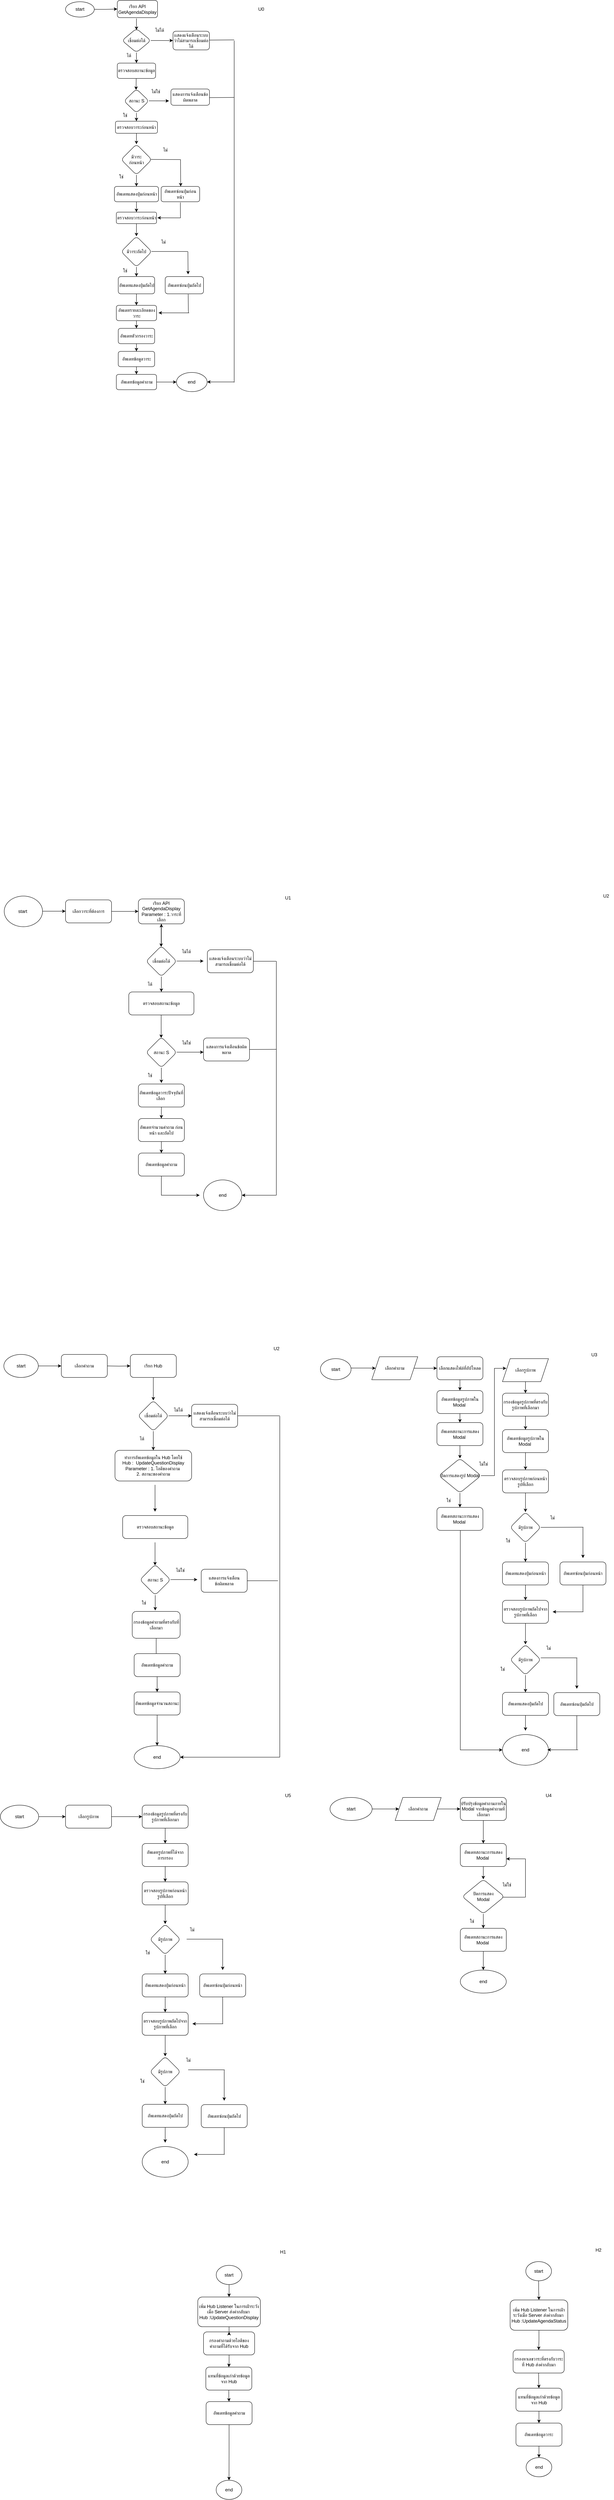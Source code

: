 <mxfile version="20.0.4" type="github">
  <diagram id="I-Rdm4NnU1atrtdz0zmf" name="Page-1">
    <mxGraphModel dx="1536" dy="3339" grid="1" gridSize="10" guides="1" tooltips="1" connect="1" arrows="1" fold="1" page="1" pageScale="1" pageWidth="827" pageHeight="1169" math="0" shadow="0">
      <root>
        <mxCell id="0" />
        <mxCell id="1" parent="0" />
        <mxCell id="NKFcS4flrV_AODu7ja6--11" value="start&amp;nbsp;" style="ellipse;whiteSpace=wrap;html=1;" parent="1" vertex="1">
          <mxGeometry x="40" y="30" width="100" height="80" as="geometry" />
        </mxCell>
        <mxCell id="NKFcS4flrV_AODu7ja6--13" value="" style="endArrow=classic;html=1;rounded=0;" parent="1" edge="1">
          <mxGeometry width="50" height="50" relative="1" as="geometry">
            <mxPoint x="140" y="69.5" as="sourcePoint" />
            <mxPoint x="200" y="69.5" as="targetPoint" />
          </mxGeometry>
        </mxCell>
        <mxCell id="NKFcS4flrV_AODu7ja6--14" value="เลือกวาระที่ต้องการ" style="rounded=1;whiteSpace=wrap;html=1;" parent="1" vertex="1">
          <mxGeometry x="200" y="40" width="120" height="60" as="geometry" />
        </mxCell>
        <mxCell id="NKFcS4flrV_AODu7ja6--15" value="" style="endArrow=classic;html=1;rounded=0;" parent="1" edge="1">
          <mxGeometry width="50" height="50" relative="1" as="geometry">
            <mxPoint x="320" y="70" as="sourcePoint" />
            <mxPoint x="390" y="70" as="targetPoint" />
          </mxGeometry>
        </mxCell>
        <mxCell id="NKFcS4flrV_AODu7ja6--16" value="เรียก API GetAgendaDisplay&lt;br&gt;Parameter : 1.วาระที่เลือก" style="rounded=1;whiteSpace=wrap;html=1;" parent="1" vertex="1">
          <mxGeometry x="390" y="37.5" width="120" height="65" as="geometry" />
        </mxCell>
        <mxCell id="NKFcS4flrV_AODu7ja6--18" value="เเสดงแจ้งเตือนระบบว่าไม่สามารถเชื่อมต่อได้" style="rounded=1;whiteSpace=wrap;html=1;" parent="1" vertex="1">
          <mxGeometry x="570" y="170" width="120" height="60" as="geometry" />
        </mxCell>
        <mxCell id="NKFcS4flrV_AODu7ja6--19" value="" style="group" parent="1" vertex="1" connectable="0">
          <mxGeometry x="400" y="102.5" width="160" height="177.5" as="geometry" />
        </mxCell>
        <mxCell id="NKFcS4flrV_AODu7ja6--20" value="เชื่อมต่อได้" style="rhombus;whiteSpace=wrap;html=1;rounded=1;" parent="NKFcS4flrV_AODu7ja6--19" vertex="1">
          <mxGeometry x="10" y="57.5" width="80" height="80" as="geometry" />
        </mxCell>
        <mxCell id="NKFcS4flrV_AODu7ja6--21" value="" style="endArrow=classic;html=1;rounded=0;" parent="NKFcS4flrV_AODu7ja6--19" edge="1">
          <mxGeometry width="50" height="50" relative="1" as="geometry">
            <mxPoint x="49.5" as="sourcePoint" />
            <mxPoint x="49.5" y="60" as="targetPoint" />
          </mxGeometry>
        </mxCell>
        <mxCell id="NKFcS4flrV_AODu7ja6--22" value="" style="endArrow=classic;html=1;rounded=0;" parent="NKFcS4flrV_AODu7ja6--19" edge="1">
          <mxGeometry width="50" height="50" relative="1" as="geometry">
            <mxPoint x="90" y="97" as="sourcePoint" />
            <mxPoint x="160" y="97" as="targetPoint" />
          </mxGeometry>
        </mxCell>
        <mxCell id="NKFcS4flrV_AODu7ja6--23" value="" style="endArrow=classic;html=1;rounded=0;" parent="NKFcS4flrV_AODu7ja6--19" edge="1">
          <mxGeometry width="50" height="50" relative="1" as="geometry">
            <mxPoint x="50" y="137.5" as="sourcePoint" />
            <mxPoint x="50" y="177.5" as="targetPoint" />
          </mxGeometry>
        </mxCell>
        <mxCell id="NKFcS4flrV_AODu7ja6--24" value="ไม่ได้" style="text;html=1;align=center;verticalAlign=middle;resizable=0;points=[];autosize=1;strokeColor=none;fillColor=none;" parent="NKFcS4flrV_AODu7ja6--19" vertex="1">
          <mxGeometry x="90" y="57.5" width="50" height="30" as="geometry" />
        </mxCell>
        <mxCell id="NKFcS4flrV_AODu7ja6--25" value="ได้" style="text;html=1;align=center;verticalAlign=middle;resizable=0;points=[];autosize=1;strokeColor=none;fillColor=none;" parent="NKFcS4flrV_AODu7ja6--19" vertex="1">
          <mxGeometry y="142.5" width="40" height="30" as="geometry" />
        </mxCell>
        <mxCell id="NKFcS4flrV_AODu7ja6--26" value="" style="edgeStyle=orthogonalEdgeStyle;rounded=0;orthogonalLoop=1;jettySize=auto;html=1;" parent="1" source="NKFcS4flrV_AODu7ja6--20" target="NKFcS4flrV_AODu7ja6--16" edge="1">
          <mxGeometry relative="1" as="geometry" />
        </mxCell>
        <mxCell id="NKFcS4flrV_AODu7ja6--27" value="" style="group" parent="1" vertex="1" connectable="0">
          <mxGeometry x="400" y="340" width="180" height="240" as="geometry" />
        </mxCell>
        <mxCell id="NKFcS4flrV_AODu7ja6--28" value="สถานะ S" style="rhombus;whiteSpace=wrap;html=1;rounded=1;" parent="NKFcS4flrV_AODu7ja6--27" vertex="1">
          <mxGeometry x="10" y="57.5" width="80" height="80" as="geometry" />
        </mxCell>
        <mxCell id="NKFcS4flrV_AODu7ja6--29" value="" style="endArrow=classic;html=1;rounded=0;" parent="NKFcS4flrV_AODu7ja6--27" edge="1">
          <mxGeometry width="50" height="50" relative="1" as="geometry">
            <mxPoint x="49.5" as="sourcePoint" />
            <mxPoint x="49.5" y="60" as="targetPoint" />
          </mxGeometry>
        </mxCell>
        <mxCell id="NKFcS4flrV_AODu7ja6--30" value="" style="endArrow=classic;html=1;rounded=0;" parent="NKFcS4flrV_AODu7ja6--27" edge="1">
          <mxGeometry width="50" height="50" relative="1" as="geometry">
            <mxPoint x="90" y="97" as="sourcePoint" />
            <mxPoint x="160" y="97" as="targetPoint" />
          </mxGeometry>
        </mxCell>
        <mxCell id="NKFcS4flrV_AODu7ja6--31" value="" style="endArrow=classic;html=1;rounded=0;" parent="NKFcS4flrV_AODu7ja6--27" edge="1">
          <mxGeometry width="50" height="50" relative="1" as="geometry">
            <mxPoint x="50" y="137.5" as="sourcePoint" />
            <mxPoint x="50" y="177.5" as="targetPoint" />
          </mxGeometry>
        </mxCell>
        <mxCell id="NKFcS4flrV_AODu7ja6--32" value="ไม่ใช่" style="text;html=1;align=center;verticalAlign=middle;resizable=0;points=[];autosize=1;strokeColor=none;fillColor=none;" parent="NKFcS4flrV_AODu7ja6--27" vertex="1">
          <mxGeometry x="90" y="57.5" width="50" height="30" as="geometry" />
        </mxCell>
        <mxCell id="NKFcS4flrV_AODu7ja6--33" value="ใช่" style="text;html=1;align=center;verticalAlign=middle;resizable=0;points=[];autosize=1;strokeColor=none;fillColor=none;" parent="NKFcS4flrV_AODu7ja6--27" vertex="1">
          <mxGeometry y="142.5" width="40" height="30" as="geometry" />
        </mxCell>
        <mxCell id="NKFcS4flrV_AODu7ja6--37" value="อัพเดทข้อมูลวาระปัจจุบันที่เลือก&amp;nbsp;" style="rounded=1;whiteSpace=wrap;html=1;" parent="NKFcS4flrV_AODu7ja6--27" vertex="1">
          <mxGeometry x="-10" y="180" width="120" height="60" as="geometry" />
        </mxCell>
        <mxCell id="NKFcS4flrV_AODu7ja6--35" value="ตรวจสอบสถานะข้อมูล" style="rounded=1;whiteSpace=wrap;html=1;" parent="1" vertex="1">
          <mxGeometry x="365" y="280" width="170" height="60" as="geometry" />
        </mxCell>
        <mxCell id="NKFcS4flrV_AODu7ja6--36" value="แสดงการแจ้งเตือนข้อผิดพลาด" style="rounded=1;whiteSpace=wrap;html=1;" parent="1" vertex="1">
          <mxGeometry x="560" y="400" width="120" height="60" as="geometry" />
        </mxCell>
        <mxCell id="NKFcS4flrV_AODu7ja6--43" value="end" style="ellipse;whiteSpace=wrap;html=1;" parent="1" vertex="1">
          <mxGeometry x="560" y="770" width="100" height="80" as="geometry" />
        </mxCell>
        <mxCell id="NKFcS4flrV_AODu7ja6--44" value="" style="endArrow=none;html=1;rounded=0;" parent="1" edge="1">
          <mxGeometry width="50" height="50" relative="1" as="geometry">
            <mxPoint x="690" y="200" as="sourcePoint" />
            <mxPoint x="750" y="200" as="targetPoint" />
          </mxGeometry>
        </mxCell>
        <mxCell id="NKFcS4flrV_AODu7ja6--45" value="" style="endArrow=none;html=1;rounded=0;exitX=1;exitY=0.5;exitDx=0;exitDy=0;" parent="1" source="NKFcS4flrV_AODu7ja6--36" edge="1">
          <mxGeometry width="50" height="50" relative="1" as="geometry">
            <mxPoint x="690" y="429.57" as="sourcePoint" />
            <mxPoint x="750" y="429.57" as="targetPoint" />
          </mxGeometry>
        </mxCell>
        <mxCell id="NKFcS4flrV_AODu7ja6--46" value="" style="endArrow=none;html=1;rounded=0;" parent="1" edge="1">
          <mxGeometry width="50" height="50" relative="1" as="geometry">
            <mxPoint x="750" y="200" as="sourcePoint" />
            <mxPoint x="750" y="810" as="targetPoint" />
          </mxGeometry>
        </mxCell>
        <mxCell id="NKFcS4flrV_AODu7ja6--47" value="" style="endArrow=classic;html=1;rounded=0;entryX=1;entryY=0.5;entryDx=0;entryDy=0;" parent="1" target="NKFcS4flrV_AODu7ja6--43" edge="1">
          <mxGeometry width="50" height="50" relative="1" as="geometry">
            <mxPoint x="750" y="810" as="sourcePoint" />
            <mxPoint x="800" y="960" as="targetPoint" />
          </mxGeometry>
        </mxCell>
        <mxCell id="NKFcS4flrV_AODu7ja6--52" value="" style="edgeStyle=orthogonalEdgeStyle;rounded=0;orthogonalLoop=1;jettySize=auto;html=1;" parent="1" source="NKFcS4flrV_AODu7ja6--49" target="NKFcS4flrV_AODu7ja6--51" edge="1">
          <mxGeometry relative="1" as="geometry" />
        </mxCell>
        <mxCell id="NKFcS4flrV_AODu7ja6--49" value="อัพเดทจำนวนคำถาม ก่อนหน้า และถัดไป" style="whiteSpace=wrap;html=1;rounded=1;" parent="1" vertex="1">
          <mxGeometry x="390" y="610" width="120" height="60" as="geometry" />
        </mxCell>
        <mxCell id="NKFcS4flrV_AODu7ja6--50" value="" style="edgeStyle=orthogonalEdgeStyle;rounded=0;orthogonalLoop=1;jettySize=auto;html=1;" parent="1" source="NKFcS4flrV_AODu7ja6--37" target="NKFcS4flrV_AODu7ja6--49" edge="1">
          <mxGeometry relative="1" as="geometry" />
        </mxCell>
        <mxCell id="NKFcS4flrV_AODu7ja6--55" style="edgeStyle=orthogonalEdgeStyle;rounded=0;orthogonalLoop=1;jettySize=auto;html=1;exitX=0.5;exitY=1;exitDx=0;exitDy=0;" parent="1" source="NKFcS4flrV_AODu7ja6--51" edge="1">
          <mxGeometry relative="1" as="geometry">
            <mxPoint x="550" y="810" as="targetPoint" />
            <Array as="points">
              <mxPoint x="450" y="810" />
              <mxPoint x="540" y="810" />
            </Array>
          </mxGeometry>
        </mxCell>
        <mxCell id="NKFcS4flrV_AODu7ja6--51" value="อัพเดทข้อมูลคำถาม" style="whiteSpace=wrap;html=1;rounded=1;" parent="1" vertex="1">
          <mxGeometry x="390" y="700" width="120" height="60" as="geometry" />
        </mxCell>
        <mxCell id="NKFcS4flrV_AODu7ja6--56" value="U1&lt;br&gt;" style="text;html=1;align=center;verticalAlign=middle;resizable=0;points=[];autosize=1;strokeColor=none;fillColor=none;" parent="1" vertex="1">
          <mxGeometry x="760" y="20" width="40" height="30" as="geometry" />
        </mxCell>
        <mxCell id="NKFcS4flrV_AODu7ja6--69" value="U2" style="text;html=1;align=center;verticalAlign=middle;resizable=0;points=[];autosize=1;strokeColor=none;fillColor=none;" parent="1" vertex="1">
          <mxGeometry x="1590" y="15" width="40" height="30" as="geometry" />
        </mxCell>
        <mxCell id="NKFcS4flrV_AODu7ja6--72" value="U2" style="text;html=1;align=center;verticalAlign=middle;resizable=0;points=[];autosize=1;strokeColor=none;fillColor=none;" parent="1" vertex="1">
          <mxGeometry x="730" y="1195" width="40" height="30" as="geometry" />
        </mxCell>
        <mxCell id="NKFcS4flrV_AODu7ja6--108" value="" style="group" parent="1" vertex="1" connectable="0">
          <mxGeometry x="39" y="1225" width="720" height="1080" as="geometry" />
        </mxCell>
        <mxCell id="NKFcS4flrV_AODu7ja6--109" value="end" style="ellipse;whiteSpace=wrap;html=1;rounded=1;" parent="NKFcS4flrV_AODu7ja6--108" vertex="1">
          <mxGeometry x="340" y="1020" width="120" height="60" as="geometry" />
        </mxCell>
        <mxCell id="NKFcS4flrV_AODu7ja6--110" value="" style="group" parent="NKFcS4flrV_AODu7ja6--108" vertex="1" connectable="0">
          <mxGeometry x="270" width="365" height="840" as="geometry" />
        </mxCell>
        <mxCell id="NKFcS4flrV_AODu7ja6--111" value="" style="group" parent="NKFcS4flrV_AODu7ja6--110" vertex="1" connectable="0">
          <mxGeometry width="340" height="250" as="geometry" />
        </mxCell>
        <mxCell id="NKFcS4flrV_AODu7ja6--112" value="เรียก Hub" style="rounded=1;whiteSpace=wrap;html=1;" parent="NKFcS4flrV_AODu7ja6--111" vertex="1">
          <mxGeometry x="60" width="120" height="60" as="geometry" />
        </mxCell>
        <mxCell id="NKFcS4flrV_AODu7ja6--113" value="" style="edgeStyle=orthogonalEdgeStyle;rounded=0;orthogonalLoop=1;jettySize=auto;html=1;" parent="NKFcS4flrV_AODu7ja6--111" target="NKFcS4flrV_AODu7ja6--112" edge="1">
          <mxGeometry relative="1" as="geometry">
            <mxPoint y="30" as="sourcePoint" />
          </mxGeometry>
        </mxCell>
        <mxCell id="NKFcS4flrV_AODu7ja6--114" value="เเสดงแจ้งเตือนระบบว่าไม่สามารถเชื่อมต่อได้" style="whiteSpace=wrap;html=1;rounded=1;" parent="NKFcS4flrV_AODu7ja6--111" vertex="1">
          <mxGeometry x="220" y="130" width="120" height="60" as="geometry" />
        </mxCell>
        <mxCell id="NKFcS4flrV_AODu7ja6--115" value="ไม่ได้" style="text;html=1;align=center;verticalAlign=middle;resizable=0;points=[];autosize=1;strokeColor=none;fillColor=none;" parent="NKFcS4flrV_AODu7ja6--111" vertex="1">
          <mxGeometry x="160" y="130" width="50" height="30" as="geometry" />
        </mxCell>
        <mxCell id="NKFcS4flrV_AODu7ja6--116" value="" style="group" parent="NKFcS4flrV_AODu7ja6--111" vertex="1" connectable="0">
          <mxGeometry x="70" y="120" width="90" height="130" as="geometry" />
        </mxCell>
        <mxCell id="NKFcS4flrV_AODu7ja6--117" value="" style="edgeStyle=orthogonalEdgeStyle;rounded=0;orthogonalLoop=1;jettySize=auto;html=1;" parent="NKFcS4flrV_AODu7ja6--116" source="NKFcS4flrV_AODu7ja6--118" edge="1">
          <mxGeometry relative="1" as="geometry">
            <mxPoint x="50" y="130" as="targetPoint" />
          </mxGeometry>
        </mxCell>
        <mxCell id="NKFcS4flrV_AODu7ja6--118" value="เชื่อมต่อได้" style="rhombus;whiteSpace=wrap;html=1;rounded=1;" parent="NKFcS4flrV_AODu7ja6--116" vertex="1">
          <mxGeometry x="10" width="80" height="80" as="geometry" />
        </mxCell>
        <mxCell id="NKFcS4flrV_AODu7ja6--119" value="ได้" style="text;html=1;align=center;verticalAlign=middle;resizable=0;points=[];autosize=1;strokeColor=none;fillColor=none;" parent="NKFcS4flrV_AODu7ja6--116" vertex="1">
          <mxGeometry y="85" width="40" height="30" as="geometry" />
        </mxCell>
        <mxCell id="NKFcS4flrV_AODu7ja6--120" value="" style="edgeStyle=orthogonalEdgeStyle;rounded=0;orthogonalLoop=1;jettySize=auto;html=1;" parent="NKFcS4flrV_AODu7ja6--111" source="NKFcS4flrV_AODu7ja6--112" target="NKFcS4flrV_AODu7ja6--118" edge="1">
          <mxGeometry relative="1" as="geometry" />
        </mxCell>
        <mxCell id="NKFcS4flrV_AODu7ja6--121" value="" style="edgeStyle=orthogonalEdgeStyle;rounded=0;orthogonalLoop=1;jettySize=auto;html=1;" parent="NKFcS4flrV_AODu7ja6--111" source="NKFcS4flrV_AODu7ja6--118" target="NKFcS4flrV_AODu7ja6--114" edge="1">
          <mxGeometry relative="1" as="geometry" />
        </mxCell>
        <mxCell id="NKFcS4flrV_AODu7ja6--122" value="ทำการอัพเดทข้อมูลใน Hub โดยใช้ &lt;br&gt;Hub :&amp;nbsp; UpdateQuestionDisplay&lt;br&gt;Parameter : 1. ไอดีของคำถาม&amp;nbsp;&lt;br&gt;2. สถานะของคำถาม" style="rounded=1;whiteSpace=wrap;html=1;" parent="NKFcS4flrV_AODu7ja6--110" vertex="1">
          <mxGeometry x="20" y="250" width="200" height="80" as="geometry" />
        </mxCell>
        <mxCell id="NKFcS4flrV_AODu7ja6--123" value="" style="group" parent="NKFcS4flrV_AODu7ja6--110" vertex="1" connectable="0">
          <mxGeometry x="40" y="340.0" width="325" height="500.0" as="geometry" />
        </mxCell>
        <mxCell id="NKFcS4flrV_AODu7ja6--124" value="" style="group" parent="NKFcS4flrV_AODu7ja6--123" vertex="1" connectable="0">
          <mxGeometry x="35" y="150.0" width="180" height="210" as="geometry" />
        </mxCell>
        <mxCell id="NKFcS4flrV_AODu7ja6--125" value="สถานะ S" style="rhombus;whiteSpace=wrap;html=1;rounded=1;" parent="NKFcS4flrV_AODu7ja6--124" vertex="1">
          <mxGeometry x="10" y="57.5" width="80" height="80" as="geometry" />
        </mxCell>
        <mxCell id="NKFcS4flrV_AODu7ja6--126" value="" style="endArrow=classic;html=1;rounded=0;" parent="NKFcS4flrV_AODu7ja6--124" edge="1">
          <mxGeometry width="50" height="50" relative="1" as="geometry">
            <mxPoint x="49.5" as="sourcePoint" />
            <mxPoint x="49.5" y="60" as="targetPoint" />
          </mxGeometry>
        </mxCell>
        <mxCell id="NKFcS4flrV_AODu7ja6--127" value="" style="endArrow=classic;html=1;rounded=0;" parent="NKFcS4flrV_AODu7ja6--124" edge="1">
          <mxGeometry width="50" height="50" relative="1" as="geometry">
            <mxPoint x="90" y="97" as="sourcePoint" />
            <mxPoint x="160" y="97" as="targetPoint" />
          </mxGeometry>
        </mxCell>
        <mxCell id="NKFcS4flrV_AODu7ja6--128" value="" style="endArrow=classic;html=1;rounded=0;" parent="NKFcS4flrV_AODu7ja6--124" edge="1">
          <mxGeometry width="50" height="50" relative="1" as="geometry">
            <mxPoint x="50" y="137.5" as="sourcePoint" />
            <mxPoint x="50" y="177.5" as="targetPoint" />
          </mxGeometry>
        </mxCell>
        <mxCell id="NKFcS4flrV_AODu7ja6--129" value="ไม่ใช่" style="text;html=1;align=center;verticalAlign=middle;resizable=0;points=[];autosize=1;strokeColor=none;fillColor=none;" parent="NKFcS4flrV_AODu7ja6--124" vertex="1">
          <mxGeometry x="90" y="57.5" width="50" height="30" as="geometry" />
        </mxCell>
        <mxCell id="NKFcS4flrV_AODu7ja6--130" value="ใช่" style="text;html=1;align=center;verticalAlign=middle;resizable=0;points=[];autosize=1;strokeColor=none;fillColor=none;" parent="NKFcS4flrV_AODu7ja6--124" vertex="1">
          <mxGeometry y="142.5" width="40" height="30" as="geometry" />
        </mxCell>
        <mxCell id="NKFcS4flrV_AODu7ja6--131" value="ตรวจสอบสถานะข้อมูล" style="rounded=1;whiteSpace=wrap;html=1;" parent="NKFcS4flrV_AODu7ja6--123" vertex="1">
          <mxGeometry y="80.0" width="170" height="60" as="geometry" />
        </mxCell>
        <mxCell id="NKFcS4flrV_AODu7ja6--132" value="แสดงการแจ้งเตือน&lt;br&gt;ข้อผิดพลาด" style="rounded=1;whiteSpace=wrap;html=1;" parent="NKFcS4flrV_AODu7ja6--123" vertex="1">
          <mxGeometry x="205" y="220.0" width="120" height="60" as="geometry" />
        </mxCell>
        <mxCell id="NKFcS4flrV_AODu7ja6--133" value="กรองข้อมูลคำถามที่ตรงกับที่เลือกมา" style="rounded=1;whiteSpace=wrap;html=1;" parent="NKFcS4flrV_AODu7ja6--123" vertex="1">
          <mxGeometry x="25" y="330.0" width="125" height="70" as="geometry" />
        </mxCell>
        <mxCell id="NKFcS4flrV_AODu7ja6--134" value="" style="endArrow=none;html=1;rounded=0;strokeColor=default;" parent="NKFcS4flrV_AODu7ja6--123" target="NKFcS4flrV_AODu7ja6--132" edge="1">
          <mxGeometry width="50" height="50" relative="1" as="geometry">
            <mxPoint x="325" y="250" as="sourcePoint" />
            <mxPoint x="335" y="-3610.0" as="targetPoint" />
          </mxGeometry>
        </mxCell>
        <mxCell id="NKFcS4flrV_AODu7ja6--135" value="" style="endArrow=classic;html=1;rounded=0;" parent="NKFcS4flrV_AODu7ja6--123" edge="1">
          <mxGeometry width="50" height="50" relative="1" as="geometry">
            <mxPoint x="84.5" as="sourcePoint" />
            <mxPoint x="84.5" y="70" as="targetPoint" />
          </mxGeometry>
        </mxCell>
        <mxCell id="NKFcS4flrV_AODu7ja6--136" value="" style="edgeStyle=orthogonalEdgeStyle;rounded=0;orthogonalLoop=1;jettySize=auto;html=1;strokeColor=default;" parent="NKFcS4flrV_AODu7ja6--123" source="NKFcS4flrV_AODu7ja6--133" edge="1">
          <mxGeometry relative="1" as="geometry">
            <mxPoint x="87.5" y="470" as="targetPoint" />
          </mxGeometry>
        </mxCell>
        <mxCell id="NKFcS4flrV_AODu7ja6--137" value="อัพเดทข้อมูลคำถาม" style="rounded=1;whiteSpace=wrap;html=1;" parent="NKFcS4flrV_AODu7ja6--123" vertex="1">
          <mxGeometry x="30" y="440.0" width="120" height="60" as="geometry" />
        </mxCell>
        <mxCell id="NKFcS4flrV_AODu7ja6--138" value="" style="endArrow=none;html=1;rounded=0;strokeColor=default;" parent="NKFcS4flrV_AODu7ja6--108" edge="1">
          <mxGeometry width="50" height="50" relative="1" as="geometry">
            <mxPoint x="610" y="160" as="sourcePoint" />
            <mxPoint x="720" y="160" as="targetPoint" />
          </mxGeometry>
        </mxCell>
        <mxCell id="NKFcS4flrV_AODu7ja6--139" value="" style="endArrow=none;html=1;rounded=0;strokeColor=default;" parent="NKFcS4flrV_AODu7ja6--108" edge="1">
          <mxGeometry width="50" height="50" relative="1" as="geometry">
            <mxPoint x="635" y="590.0" as="sourcePoint" />
            <mxPoint x="715" y="590.0" as="targetPoint" />
          </mxGeometry>
        </mxCell>
        <mxCell id="NKFcS4flrV_AODu7ja6--140" value="" style="endArrow=none;html=1;rounded=0;strokeColor=default;" parent="NKFcS4flrV_AODu7ja6--108" edge="1">
          <mxGeometry width="50" height="50" relative="1" as="geometry">
            <mxPoint x="720" y="1050" as="sourcePoint" />
            <mxPoint x="720" y="161" as="targetPoint" />
          </mxGeometry>
        </mxCell>
        <mxCell id="NKFcS4flrV_AODu7ja6--141" value="start" style="ellipse;whiteSpace=wrap;html=1;rounded=1;" parent="NKFcS4flrV_AODu7ja6--108" vertex="1">
          <mxGeometry width="90" height="60" as="geometry" />
        </mxCell>
        <mxCell id="NKFcS4flrV_AODu7ja6--142" value="เลือกคำถาม" style="rounded=1;whiteSpace=wrap;html=1;" parent="NKFcS4flrV_AODu7ja6--108" vertex="1">
          <mxGeometry x="150" width="120" height="60" as="geometry" />
        </mxCell>
        <mxCell id="NKFcS4flrV_AODu7ja6--143" value="" style="edgeStyle=orthogonalEdgeStyle;rounded=0;orthogonalLoop=1;jettySize=auto;html=1;strokeColor=default;" parent="NKFcS4flrV_AODu7ja6--108" source="NKFcS4flrV_AODu7ja6--141" target="NKFcS4flrV_AODu7ja6--142" edge="1">
          <mxGeometry relative="1" as="geometry" />
        </mxCell>
        <mxCell id="NKFcS4flrV_AODu7ja6--144" value="" style="edgeStyle=orthogonalEdgeStyle;rounded=0;orthogonalLoop=1;jettySize=auto;html=1;strokeColor=default;" parent="NKFcS4flrV_AODu7ja6--108" source="NKFcS4flrV_AODu7ja6--137" target="NKFcS4flrV_AODu7ja6--146" edge="1">
          <mxGeometry relative="1" as="geometry" />
        </mxCell>
        <mxCell id="NKFcS4flrV_AODu7ja6--145" value="" style="edgeStyle=orthogonalEdgeStyle;rounded=0;orthogonalLoop=1;jettySize=auto;html=1;strokeColor=default;" parent="NKFcS4flrV_AODu7ja6--108" source="NKFcS4flrV_AODu7ja6--146" edge="1">
          <mxGeometry relative="1" as="geometry">
            <mxPoint x="400" y="1020" as="targetPoint" />
          </mxGeometry>
        </mxCell>
        <mxCell id="NKFcS4flrV_AODu7ja6--146" value="อัพเดทข้อมูลจำนวนสถานะ" style="rounded=1;whiteSpace=wrap;html=1;" parent="NKFcS4flrV_AODu7ja6--108" vertex="1">
          <mxGeometry x="340" y="880" width="120" height="60" as="geometry" />
        </mxCell>
        <mxCell id="NKFcS4flrV_AODu7ja6--147" value="" style="endArrow=classic;html=1;rounded=0;strokeColor=default;entryX=1;entryY=0.5;entryDx=0;entryDy=0;" parent="NKFcS4flrV_AODu7ja6--108" edge="1">
          <mxGeometry width="50" height="50" relative="1" as="geometry">
            <mxPoint x="720" y="1050" as="sourcePoint" />
            <mxPoint x="460" y="1050" as="targetPoint" />
          </mxGeometry>
        </mxCell>
        <mxCell id="_5y24cmxNpU70jhSXOJ_-18" value="" style="edgeStyle=orthogonalEdgeStyle;rounded=0;orthogonalLoop=1;jettySize=auto;html=1;" parent="1" source="_5y24cmxNpU70jhSXOJ_-15" target="_5y24cmxNpU70jhSXOJ_-17" edge="1">
          <mxGeometry relative="1" as="geometry" />
        </mxCell>
        <mxCell id="_5y24cmxNpU70jhSXOJ_-15" value="start" style="ellipse;whiteSpace=wrap;html=1;" parent="1" vertex="1">
          <mxGeometry x="30" y="2400" width="100" height="60" as="geometry" />
        </mxCell>
        <mxCell id="_5y24cmxNpU70jhSXOJ_-16" value="U5" style="text;html=1;align=center;verticalAlign=middle;resizable=0;points=[];autosize=1;strokeColor=none;fillColor=none;" parent="1" vertex="1">
          <mxGeometry x="760" y="2360" width="40" height="30" as="geometry" />
        </mxCell>
        <mxCell id="_5y24cmxNpU70jhSXOJ_-20" value="" style="edgeStyle=orthogonalEdgeStyle;rounded=0;orthogonalLoop=1;jettySize=auto;html=1;" parent="1" source="_5y24cmxNpU70jhSXOJ_-17" target="_5y24cmxNpU70jhSXOJ_-19" edge="1">
          <mxGeometry relative="1" as="geometry" />
        </mxCell>
        <mxCell id="_5y24cmxNpU70jhSXOJ_-17" value="เลือกรูปภาพ" style="rounded=1;whiteSpace=wrap;html=1;" parent="1" vertex="1">
          <mxGeometry x="200" y="2400" width="120" height="60" as="geometry" />
        </mxCell>
        <mxCell id="_5y24cmxNpU70jhSXOJ_-32" value="" style="edgeStyle=orthogonalEdgeStyle;rounded=0;orthogonalLoop=1;jettySize=auto;html=1;" parent="1" source="_5y24cmxNpU70jhSXOJ_-19" target="_5y24cmxNpU70jhSXOJ_-31" edge="1">
          <mxGeometry relative="1" as="geometry" />
        </mxCell>
        <mxCell id="_5y24cmxNpU70jhSXOJ_-19" value="กรองข้อมูลรูปภาพที่ตรงกับรูปภาพที่เลือกมา" style="rounded=1;whiteSpace=wrap;html=1;" parent="1" vertex="1">
          <mxGeometry x="400" y="2400" width="120" height="60" as="geometry" />
        </mxCell>
        <mxCell id="_5y24cmxNpU70jhSXOJ_-40" value="" style="edgeStyle=orthogonalEdgeStyle;rounded=0;orthogonalLoop=1;jettySize=auto;html=1;" parent="1" source="_5y24cmxNpU70jhSXOJ_-21" target="_5y24cmxNpU70jhSXOJ_-39" edge="1">
          <mxGeometry relative="1" as="geometry" />
        </mxCell>
        <mxCell id="_5y24cmxNpU70jhSXOJ_-21" value="มีรูปภาพ" style="rhombus;whiteSpace=wrap;html=1;rounded=1;" parent="1" vertex="1">
          <mxGeometry x="420" y="2710" width="80" height="80" as="geometry" />
        </mxCell>
        <mxCell id="_5y24cmxNpU70jhSXOJ_-27" value="ไม่" style="text;html=1;align=center;verticalAlign=middle;resizable=0;points=[];autosize=1;strokeColor=none;fillColor=none;" parent="1" vertex="1">
          <mxGeometry x="510" y="2710" width="40" height="30" as="geometry" />
        </mxCell>
        <mxCell id="_5y24cmxNpU70jhSXOJ_-44" value="" style="edgeStyle=orthogonalEdgeStyle;rounded=0;orthogonalLoop=1;jettySize=auto;html=1;" parent="1" source="_5y24cmxNpU70jhSXOJ_-31" target="_5y24cmxNpU70jhSXOJ_-43" edge="1">
          <mxGeometry relative="1" as="geometry" />
        </mxCell>
        <mxCell id="_5y24cmxNpU70jhSXOJ_-31" value="อัพเดทรูปภาพที่ได้จากการกรอง" style="whiteSpace=wrap;html=1;rounded=1;" parent="1" vertex="1">
          <mxGeometry x="400" y="2500" width="120" height="60" as="geometry" />
        </mxCell>
        <mxCell id="_5y24cmxNpU70jhSXOJ_-38" value="ใช่" style="text;html=1;align=center;verticalAlign=middle;resizable=0;points=[];autosize=1;strokeColor=none;fillColor=none;" parent="1" vertex="1">
          <mxGeometry x="394" y="2770" width="40" height="30" as="geometry" />
        </mxCell>
        <mxCell id="_5y24cmxNpU70jhSXOJ_-48" value="" style="edgeStyle=orthogonalEdgeStyle;rounded=0;orthogonalLoop=1;jettySize=auto;html=1;" parent="1" source="_5y24cmxNpU70jhSXOJ_-39" target="_5y24cmxNpU70jhSXOJ_-47" edge="1">
          <mxGeometry relative="1" as="geometry" />
        </mxCell>
        <mxCell id="_5y24cmxNpU70jhSXOJ_-39" value="อัพเดทแสดงปุ่มก่อนหน้า" style="whiteSpace=wrap;html=1;rounded=1;" parent="1" vertex="1">
          <mxGeometry x="400" y="2840" width="120" height="60" as="geometry" />
        </mxCell>
        <mxCell id="_5y24cmxNpU70jhSXOJ_-46" value="" style="edgeStyle=orthogonalEdgeStyle;rounded=0;orthogonalLoop=1;jettySize=auto;html=1;" parent="1" source="_5y24cmxNpU70jhSXOJ_-43" target="_5y24cmxNpU70jhSXOJ_-21" edge="1">
          <mxGeometry relative="1" as="geometry">
            <mxPoint x="460" y="2700" as="targetPoint" />
          </mxGeometry>
        </mxCell>
        <mxCell id="_5y24cmxNpU70jhSXOJ_-43" value="ตรวจสอบรูปภาพก่อนหน้ารูปที่เลือก" style="rounded=1;whiteSpace=wrap;html=1;" parent="1" vertex="1">
          <mxGeometry x="400" y="2600" width="120" height="60" as="geometry" />
        </mxCell>
        <mxCell id="_5y24cmxNpU70jhSXOJ_-53" value="" style="edgeStyle=orthogonalEdgeStyle;rounded=0;orthogonalLoop=1;jettySize=auto;html=1;" parent="1" source="_5y24cmxNpU70jhSXOJ_-47" target="_5y24cmxNpU70jhSXOJ_-52" edge="1">
          <mxGeometry relative="1" as="geometry" />
        </mxCell>
        <mxCell id="_5y24cmxNpU70jhSXOJ_-47" value="ตรวจสอบรูปภาพถัดไปจากรูปภาพที่เลือก" style="whiteSpace=wrap;html=1;rounded=1;" parent="1" vertex="1">
          <mxGeometry x="400" y="2940" width="120" height="60" as="geometry" />
        </mxCell>
        <mxCell id="_5y24cmxNpU70jhSXOJ_-49" value="" style="endArrow=classic;html=1;rounded=0;" parent="1" edge="1">
          <mxGeometry width="50" height="50" relative="1" as="geometry">
            <mxPoint x="611" y="2970" as="sourcePoint" />
            <mxPoint x="531" y="2970" as="targetPoint" />
          </mxGeometry>
        </mxCell>
        <mxCell id="_5y24cmxNpU70jhSXOJ_-50" value="" style="endArrow=none;html=1;rounded=0;" parent="1" edge="1">
          <mxGeometry width="50" height="50" relative="1" as="geometry">
            <mxPoint x="516" y="2749.33" as="sourcePoint" />
            <mxPoint x="611" y="2749.33" as="targetPoint" />
          </mxGeometry>
        </mxCell>
        <mxCell id="_5y24cmxNpU70jhSXOJ_-72" value="" style="edgeStyle=orthogonalEdgeStyle;rounded=0;orthogonalLoop=1;jettySize=auto;html=1;" parent="1" source="_5y24cmxNpU70jhSXOJ_-52" target="_5y24cmxNpU70jhSXOJ_-69" edge="1">
          <mxGeometry relative="1" as="geometry" />
        </mxCell>
        <mxCell id="_5y24cmxNpU70jhSXOJ_-52" value="มีรูปภาพ" style="rhombus;whiteSpace=wrap;html=1;rounded=1;" parent="1" vertex="1">
          <mxGeometry x="420" y="3055" width="80" height="80" as="geometry" />
        </mxCell>
        <mxCell id="_5y24cmxNpU70jhSXOJ_-55" value="ใช่" style="text;html=1;align=center;verticalAlign=middle;resizable=0;points=[];autosize=1;strokeColor=none;fillColor=none;" parent="1" vertex="1">
          <mxGeometry x="380" y="3105" width="40" height="30" as="geometry" />
        </mxCell>
        <mxCell id="_5y24cmxNpU70jhSXOJ_-68" value="" style="edgeStyle=orthogonalEdgeStyle;rounded=0;orthogonalLoop=1;jettySize=auto;html=1;" parent="1" source="_5y24cmxNpU70jhSXOJ_-69" edge="1">
          <mxGeometry relative="1" as="geometry">
            <mxPoint x="460" y="3280" as="targetPoint" />
          </mxGeometry>
        </mxCell>
        <mxCell id="_5y24cmxNpU70jhSXOJ_-69" value="อัพเดทแสดงปุ่มถัดไป" style="whiteSpace=wrap;html=1;rounded=1;" parent="1" vertex="1">
          <mxGeometry x="400" y="3180" width="120" height="60" as="geometry" />
        </mxCell>
        <mxCell id="_5y24cmxNpU70jhSXOJ_-73" value="end" style="ellipse;whiteSpace=wrap;html=1;" parent="1" vertex="1">
          <mxGeometry x="400" y="3290" width="120" height="80" as="geometry" />
        </mxCell>
        <mxCell id="_5y24cmxNpU70jhSXOJ_-74" value="อัพเดทซ่อนปุ่มก่อนหน้า" style="rounded=1;whiteSpace=wrap;html=1;" parent="1" vertex="1">
          <mxGeometry x="550" y="2840" width="120" height="60" as="geometry" />
        </mxCell>
        <mxCell id="_5y24cmxNpU70jhSXOJ_-76" value="" style="endArrow=classic;html=1;rounded=0;" parent="1" edge="1">
          <mxGeometry width="50" height="50" relative="1" as="geometry">
            <mxPoint x="610" y="2750" as="sourcePoint" />
            <mxPoint x="610" y="2830" as="targetPoint" />
          </mxGeometry>
        </mxCell>
        <mxCell id="_5y24cmxNpU70jhSXOJ_-77" value="" style="endArrow=none;html=1;rounded=0;entryX=0.5;entryY=1;entryDx=0;entryDy=0;" parent="1" target="_5y24cmxNpU70jhSXOJ_-74" edge="1">
          <mxGeometry width="50" height="50" relative="1" as="geometry">
            <mxPoint x="610" y="2970" as="sourcePoint" />
            <mxPoint x="650" y="2920" as="targetPoint" />
          </mxGeometry>
        </mxCell>
        <mxCell id="_5y24cmxNpU70jhSXOJ_-78" value="ไม่" style="text;html=1;align=center;verticalAlign=middle;resizable=0;points=[];autosize=1;strokeColor=none;fillColor=none;" parent="1" vertex="1">
          <mxGeometry x="500" y="3050" width="40" height="30" as="geometry" />
        </mxCell>
        <mxCell id="_5y24cmxNpU70jhSXOJ_-84" value="" style="group" parent="1" vertex="1" connectable="0">
          <mxGeometry x="520" y="3090" width="154" height="220.67" as="geometry" />
        </mxCell>
        <mxCell id="_5y24cmxNpU70jhSXOJ_-79" value="" style="endArrow=classic;html=1;rounded=0;" parent="_5y24cmxNpU70jhSXOJ_-84" edge="1">
          <mxGeometry width="50" height="50" relative="1" as="geometry">
            <mxPoint x="95" y="220.67" as="sourcePoint" />
            <mxPoint x="15" y="220.67" as="targetPoint" />
          </mxGeometry>
        </mxCell>
        <mxCell id="_5y24cmxNpU70jhSXOJ_-80" value="" style="endArrow=none;html=1;rounded=0;" parent="_5y24cmxNpU70jhSXOJ_-84" edge="1">
          <mxGeometry width="50" height="50" relative="1" as="geometry">
            <mxPoint as="sourcePoint" />
            <mxPoint x="95" as="targetPoint" />
          </mxGeometry>
        </mxCell>
        <mxCell id="_5y24cmxNpU70jhSXOJ_-81" value="อัพเดทซ่อนปุ่มถัดไป" style="rounded=1;whiteSpace=wrap;html=1;" parent="_5y24cmxNpU70jhSXOJ_-84" vertex="1">
          <mxGeometry x="34" y="90.67" width="120" height="60" as="geometry" />
        </mxCell>
        <mxCell id="_5y24cmxNpU70jhSXOJ_-82" value="" style="endArrow=classic;html=1;rounded=0;" parent="_5y24cmxNpU70jhSXOJ_-84" edge="1">
          <mxGeometry width="50" height="50" relative="1" as="geometry">
            <mxPoint x="94" y="0.67" as="sourcePoint" />
            <mxPoint x="94" y="80.67" as="targetPoint" />
          </mxGeometry>
        </mxCell>
        <mxCell id="_5y24cmxNpU70jhSXOJ_-83" value="" style="endArrow=none;html=1;rounded=0;entryX=0.5;entryY=1;entryDx=0;entryDy=0;" parent="_5y24cmxNpU70jhSXOJ_-84" target="_5y24cmxNpU70jhSXOJ_-81" edge="1">
          <mxGeometry width="50" height="50" relative="1" as="geometry">
            <mxPoint x="94" y="220.67" as="sourcePoint" />
            <mxPoint x="134" y="170.67" as="targetPoint" />
          </mxGeometry>
        </mxCell>
        <mxCell id="bFalRdMSwWjl8BjgxVUs-175" value="" style="edgeStyle=orthogonalEdgeStyle;rounded=0;orthogonalLoop=1;jettySize=auto;html=1;" parent="1" source="bFalRdMSwWjl8BjgxVUs-172" target="bFalRdMSwWjl8BjgxVUs-174" edge="1">
          <mxGeometry relative="1" as="geometry" />
        </mxCell>
        <mxCell id="bFalRdMSwWjl8BjgxVUs-172" value="อัพเดทข้อมูลวาระ" style="whiteSpace=wrap;html=1;rounded=1;" parent="1" vertex="1">
          <mxGeometry x="337.51" y="-1390" width="94.99" height="40" as="geometry" />
        </mxCell>
        <mxCell id="bFalRdMSwWjl8BjgxVUs-173" value="" style="edgeStyle=orthogonalEdgeStyle;rounded=0;orthogonalLoop=1;jettySize=auto;html=1;" parent="1" source="bFalRdMSwWjl8BjgxVUs-170" target="bFalRdMSwWjl8BjgxVUs-172" edge="1">
          <mxGeometry relative="1" as="geometry" />
        </mxCell>
        <mxCell id="bFalRdMSwWjl8BjgxVUs-178" value="" style="edgeStyle=orthogonalEdgeStyle;rounded=0;orthogonalLoop=1;jettySize=auto;html=1;" parent="1" source="bFalRdMSwWjl8BjgxVUs-174" target="bFalRdMSwWjl8BjgxVUs-177" edge="1">
          <mxGeometry relative="1" as="geometry" />
        </mxCell>
        <mxCell id="bFalRdMSwWjl8BjgxVUs-174" value="อัพเดทข้อมูลคำถาม" style="whiteSpace=wrap;html=1;rounded=1;" parent="1" vertex="1">
          <mxGeometry x="332.51" y="-1330" width="105.02" height="40" as="geometry" />
        </mxCell>
        <mxCell id="bFalRdMSwWjl8BjgxVUs-51" value="U0" style="text;html=1;align=center;verticalAlign=middle;resizable=0;points=[];autosize=1;strokeColor=none;fillColor=none;" parent="1" vertex="1">
          <mxGeometry x="690" y="-2297.5" width="40" height="30" as="geometry" />
        </mxCell>
        <mxCell id="bFalRdMSwWjl8BjgxVUs-3" value="start" style="ellipse;whiteSpace=wrap;html=1;" parent="1" vertex="1">
          <mxGeometry x="200" y="-2301.56" width="75" height="40" as="geometry" />
        </mxCell>
        <mxCell id="bFalRdMSwWjl8BjgxVUs-4" value="" style="edgeStyle=orthogonalEdgeStyle;rounded=0;orthogonalLoop=1;jettySize=auto;html=1;" parent="1" edge="1">
          <mxGeometry relative="1" as="geometry">
            <mxPoint x="385" y="-2257.81" as="sourcePoint" />
            <mxPoint x="385" y="-2227.81" as="targetPoint" />
          </mxGeometry>
        </mxCell>
        <mxCell id="bFalRdMSwWjl8BjgxVUs-5" value="เรียก API GetAgendaDisplay" style="rounded=1;whiteSpace=wrap;html=1;" parent="1" vertex="1">
          <mxGeometry x="335" y="-2305" width="105" height="45" as="geometry" />
        </mxCell>
        <mxCell id="bFalRdMSwWjl8BjgxVUs-6" value="" style="edgeStyle=orthogonalEdgeStyle;rounded=0;orthogonalLoop=1;jettySize=auto;html=1;" parent="1" source="bFalRdMSwWjl8BjgxVUs-3" target="bFalRdMSwWjl8BjgxVUs-5" edge="1">
          <mxGeometry relative="1" as="geometry" />
        </mxCell>
        <mxCell id="bFalRdMSwWjl8BjgxVUs-7" style="edgeStyle=orthogonalEdgeStyle;rounded=0;orthogonalLoop=1;jettySize=auto;html=1;" parent="1" source="bFalRdMSwWjl8BjgxVUs-8" edge="1">
          <mxGeometry relative="1" as="geometry">
            <mxPoint x="385" y="-2141.56" as="targetPoint" />
          </mxGeometry>
        </mxCell>
        <mxCell id="bFalRdMSwWjl8BjgxVUs-8" value="เชื่อมต่อได้" style="rhombus;whiteSpace=wrap;html=1;rounded=1;" parent="1" vertex="1">
          <mxGeometry x="347.5" y="-2231.56" width="75" height="62.5" as="geometry" />
        </mxCell>
        <mxCell id="bFalRdMSwWjl8BjgxVUs-10" value="เเสดงแจ้งเตือนระบบว่าไม่สามารถเชื่อมต่อได้" style="rounded=1;whiteSpace=wrap;html=1;" parent="1" vertex="1">
          <mxGeometry x="480.39" y="-2224.68" width="95" height="48.75" as="geometry" />
        </mxCell>
        <mxCell id="bFalRdMSwWjl8BjgxVUs-11" value="" style="edgeStyle=orthogonalEdgeStyle;rounded=0;orthogonalLoop=1;jettySize=auto;html=1;" parent="1" source="bFalRdMSwWjl8BjgxVUs-8" target="bFalRdMSwWjl8BjgxVUs-10" edge="1">
          <mxGeometry relative="1" as="geometry" />
        </mxCell>
        <mxCell id="bFalRdMSwWjl8BjgxVUs-12" value="ไม่ได้" style="text;html=1;align=center;verticalAlign=middle;resizable=0;points=[];autosize=1;strokeColor=none;fillColor=none;" parent="1" vertex="1">
          <mxGeometry x="420" y="-2241.56" width="50" height="30" as="geometry" />
        </mxCell>
        <mxCell id="bFalRdMSwWjl8BjgxVUs-13" value="ได้" style="text;html=1;align=center;verticalAlign=middle;resizable=0;points=[];autosize=1;strokeColor=none;fillColor=none;" parent="1" vertex="1">
          <mxGeometry x="345" y="-2175.93" width="40" height="30" as="geometry" />
        </mxCell>
        <mxCell id="bFalRdMSwWjl8BjgxVUs-183" value="" style="edgeStyle=orthogonalEdgeStyle;rounded=0;orthogonalLoop=1;jettySize=auto;html=1;startSize=0;strokeColor=default;" parent="1" source="bFalRdMSwWjl8BjgxVUs-14" target="bFalRdMSwWjl8BjgxVUs-136" edge="1">
          <mxGeometry relative="1" as="geometry" />
        </mxCell>
        <mxCell id="bFalRdMSwWjl8BjgxVUs-14" value="สถานะ S" style="rhombus;whiteSpace=wrap;html=1;rounded=1;" parent="1" vertex="1">
          <mxGeometry x="352.5" y="-2074.06" width="65" height="62.5" as="geometry" />
        </mxCell>
        <mxCell id="bFalRdMSwWjl8BjgxVUs-15" value="" style="endArrow=classic;html=1;rounded=0;" parent="1" edge="1">
          <mxGeometry width="50" height="50" relative="1" as="geometry">
            <mxPoint x="384.35" y="-2101.56" as="sourcePoint" />
            <mxPoint x="384" y="-2071.56" as="targetPoint" />
          </mxGeometry>
        </mxCell>
        <mxCell id="bFalRdMSwWjl8BjgxVUs-16" value="" style="endArrow=classic;html=1;rounded=0;" parent="1" edge="1">
          <mxGeometry width="50" height="50" relative="1" as="geometry">
            <mxPoint x="417.5" y="-2043.13" as="sourcePoint" />
            <mxPoint x="470" y="-2043" as="targetPoint" />
          </mxGeometry>
        </mxCell>
        <mxCell id="bFalRdMSwWjl8BjgxVUs-17" value="ไม่ใช่" style="text;html=1;align=center;verticalAlign=middle;resizable=0;points=[];autosize=1;strokeColor=none;fillColor=none;" parent="1" vertex="1">
          <mxGeometry x="410" y="-2081.56" width="50" height="30" as="geometry" />
        </mxCell>
        <mxCell id="bFalRdMSwWjl8BjgxVUs-18" value="ใช่" style="text;html=1;align=center;verticalAlign=middle;resizable=0;points=[];autosize=1;strokeColor=none;fillColor=none;" parent="1" vertex="1">
          <mxGeometry x="335" y="-2020" width="40" height="30" as="geometry" />
        </mxCell>
        <mxCell id="bFalRdMSwWjl8BjgxVUs-19" value="ตรวจสอบสถานะข้อมูล" style="rounded=1;whiteSpace=wrap;html=1;" parent="1" vertex="1">
          <mxGeometry x="335" y="-2141.56" width="100" height="40" as="geometry" />
        </mxCell>
        <mxCell id="bFalRdMSwWjl8BjgxVUs-20" value="แสดงการแจ้งเตือนข้อผิดพลาด" style="rounded=1;whiteSpace=wrap;html=1;" parent="1" vertex="1">
          <mxGeometry x="475.0" y="-2074.06" width="100.56" height="42.5" as="geometry" />
        </mxCell>
        <mxCell id="bFalRdMSwWjl8BjgxVUs-130" value="มีวาระ&lt;br&gt;ก่อนหน้า" style="rhombus;whiteSpace=wrap;html=1;rounded=1;" parent="1" vertex="1">
          <mxGeometry x="345.01" y="-1930" width="80" height="80" as="geometry" />
        </mxCell>
        <mxCell id="bFalRdMSwWjl8BjgxVUs-131" value="ไม่" style="text;html=1;align=center;verticalAlign=middle;resizable=0;points=[];autosize=1;strokeColor=none;fillColor=none;" parent="1" vertex="1">
          <mxGeometry x="440.39" y="-1930" width="40" height="30" as="geometry" />
        </mxCell>
        <mxCell id="bFalRdMSwWjl8BjgxVUs-132" value="ใช่" style="text;html=1;align=center;verticalAlign=middle;resizable=0;points=[];autosize=1;strokeColor=none;fillColor=none;" parent="1" vertex="1">
          <mxGeometry x="325" y="-1860" width="40" height="30" as="geometry" />
        </mxCell>
        <mxCell id="bFalRdMSwWjl8BjgxVUs-134" value="อัพเดทแสดงปุ่มก่อนหน้า" style="whiteSpace=wrap;html=1;rounded=1;" parent="1" vertex="1">
          <mxGeometry x="327.51" y="-1820" width="114.99" height="40" as="geometry" />
        </mxCell>
        <mxCell id="bFalRdMSwWjl8BjgxVUs-129" value="" style="edgeStyle=orthogonalEdgeStyle;rounded=0;orthogonalLoop=1;jettySize=auto;html=1;" parent="1" source="bFalRdMSwWjl8BjgxVUs-130" target="bFalRdMSwWjl8BjgxVUs-134" edge="1">
          <mxGeometry relative="1" as="geometry" />
        </mxCell>
        <mxCell id="bFalRdMSwWjl8BjgxVUs-135" value="" style="edgeStyle=orthogonalEdgeStyle;rounded=0;orthogonalLoop=1;jettySize=auto;html=1;" parent="1" source="bFalRdMSwWjl8BjgxVUs-136" target="bFalRdMSwWjl8BjgxVUs-130" edge="1">
          <mxGeometry relative="1" as="geometry">
            <mxPoint x="390.39" y="-1871.56" as="targetPoint" />
          </mxGeometry>
        </mxCell>
        <mxCell id="bFalRdMSwWjl8BjgxVUs-136" value="ตรวจสอบวาระก่อนหน้า" style="rounded=1;whiteSpace=wrap;html=1;" parent="1" vertex="1">
          <mxGeometry x="330.2" y="-1990" width="109.61" height="31.56" as="geometry" />
        </mxCell>
        <mxCell id="bFalRdMSwWjl8BjgxVUs-138" value="ตรวจสอบวาระก่อนหน้า" style="whiteSpace=wrap;html=1;rounded=1;" parent="1" vertex="1">
          <mxGeometry x="332.5" y="-1753" width="105" height="30" as="geometry" />
        </mxCell>
        <mxCell id="bFalRdMSwWjl8BjgxVUs-133" value="" style="edgeStyle=orthogonalEdgeStyle;rounded=0;orthogonalLoop=1;jettySize=auto;html=1;" parent="1" source="bFalRdMSwWjl8BjgxVUs-134" target="bFalRdMSwWjl8BjgxVUs-138" edge="1">
          <mxGeometry relative="1" as="geometry" />
        </mxCell>
        <mxCell id="bFalRdMSwWjl8BjgxVUs-139" value="" style="endArrow=classic;html=1;rounded=0;" parent="1" edge="1">
          <mxGeometry width="50" height="50" relative="1" as="geometry">
            <mxPoint x="500" y="-1738" as="sourcePoint" />
            <mxPoint x="439.81" y="-1738.16" as="targetPoint" />
          </mxGeometry>
        </mxCell>
        <mxCell id="bFalRdMSwWjl8BjgxVUs-140" value="" style="endArrow=none;html=1;rounded=0;" parent="1" edge="1">
          <mxGeometry width="50" height="50" relative="1" as="geometry">
            <mxPoint x="422.5" y="-1890.34" as="sourcePoint" />
            <mxPoint x="500" y="-1890" as="targetPoint" />
          </mxGeometry>
        </mxCell>
        <mxCell id="bFalRdMSwWjl8BjgxVUs-142" value="มีวาระถัดไป" style="rhombus;whiteSpace=wrap;html=1;rounded=1;" parent="1" vertex="1">
          <mxGeometry x="345" y="-1690" width="80" height="80" as="geometry" />
        </mxCell>
        <mxCell id="bFalRdMSwWjl8BjgxVUs-137" value="" style="edgeStyle=orthogonalEdgeStyle;rounded=0;orthogonalLoop=1;jettySize=auto;html=1;" parent="1" source="bFalRdMSwWjl8BjgxVUs-138" target="bFalRdMSwWjl8BjgxVUs-142" edge="1">
          <mxGeometry relative="1" as="geometry" />
        </mxCell>
        <mxCell id="bFalRdMSwWjl8BjgxVUs-143" value="ใช่" style="text;html=1;align=center;verticalAlign=middle;resizable=0;points=[];autosize=1;strokeColor=none;fillColor=none;" parent="1" vertex="1">
          <mxGeometry x="335" y="-1615" width="40" height="30" as="geometry" />
        </mxCell>
        <mxCell id="bFalRdMSwWjl8BjgxVUs-145" value="อัพเดทแสดงปุ่มถัดไป" style="whiteSpace=wrap;html=1;rounded=1;" parent="1" vertex="1">
          <mxGeometry x="337.51" y="-1585" width="95" height="45" as="geometry" />
        </mxCell>
        <mxCell id="bFalRdMSwWjl8BjgxVUs-141" value="" style="edgeStyle=orthogonalEdgeStyle;rounded=0;orthogonalLoop=1;jettySize=auto;html=1;" parent="1" source="bFalRdMSwWjl8BjgxVUs-142" target="bFalRdMSwWjl8BjgxVUs-145" edge="1">
          <mxGeometry relative="1" as="geometry" />
        </mxCell>
        <mxCell id="bFalRdMSwWjl8BjgxVUs-147" value="อัพเดทซ่อนปุ่มก่อนหน้า" style="rounded=1;whiteSpace=wrap;html=1;" parent="1" vertex="1">
          <mxGeometry x="449.44" y="-1820" width="100.56" height="40" as="geometry" />
        </mxCell>
        <mxCell id="bFalRdMSwWjl8BjgxVUs-148" value="" style="endArrow=classic;html=1;rounded=0;" parent="1" edge="1">
          <mxGeometry width="50" height="50" relative="1" as="geometry">
            <mxPoint x="500.0" y="-1890" as="sourcePoint" />
            <mxPoint x="500.42" y="-1820" as="targetPoint" />
          </mxGeometry>
        </mxCell>
        <mxCell id="bFalRdMSwWjl8BjgxVUs-149" value="" style="endArrow=none;html=1;rounded=0;entryX=0.5;entryY=1;entryDx=0;entryDy=0;" parent="1" edge="1">
          <mxGeometry width="50" height="50" relative="1" as="geometry">
            <mxPoint x="499.84" y="-1738" as="sourcePoint" />
            <mxPoint x="499.56" y="-1778" as="targetPoint" />
          </mxGeometry>
        </mxCell>
        <mxCell id="bFalRdMSwWjl8BjgxVUs-150" value="ไม่" style="text;html=1;align=center;verticalAlign=middle;resizable=0;points=[];autosize=1;strokeColor=none;fillColor=none;" parent="1" vertex="1">
          <mxGeometry x="435" y="-1690" width="40" height="30" as="geometry" />
        </mxCell>
        <mxCell id="bFalRdMSwWjl8BjgxVUs-169" value="อัพเดทรายละเอียดของวาระ" style="rounded=1;whiteSpace=wrap;html=1;" parent="1" vertex="1">
          <mxGeometry x="332.51" y="-1510" width="105" height="40" as="geometry" />
        </mxCell>
        <mxCell id="bFalRdMSwWjl8BjgxVUs-144" value="" style="edgeStyle=orthogonalEdgeStyle;rounded=0;orthogonalLoop=1;jettySize=auto;html=1;" parent="1" source="bFalRdMSwWjl8BjgxVUs-145" target="bFalRdMSwWjl8BjgxVUs-169" edge="1">
          <mxGeometry relative="1" as="geometry">
            <mxPoint x="390.39" y="-1291.56" as="targetPoint" />
          </mxGeometry>
        </mxCell>
        <mxCell id="bFalRdMSwWjl8BjgxVUs-170" value="อัพเดทตัวกรองวาระ" style="whiteSpace=wrap;html=1;rounded=1;" parent="1" vertex="1">
          <mxGeometry x="337.52" y="-1450" width="94.99" height="40" as="geometry" />
        </mxCell>
        <mxCell id="bFalRdMSwWjl8BjgxVUs-171" value="" style="edgeStyle=orthogonalEdgeStyle;rounded=0;orthogonalLoop=1;jettySize=auto;html=1;" parent="1" source="bFalRdMSwWjl8BjgxVUs-169" target="bFalRdMSwWjl8BjgxVUs-170" edge="1">
          <mxGeometry relative="1" as="geometry" />
        </mxCell>
        <mxCell id="bFalRdMSwWjl8BjgxVUs-152" value="" style="endArrow=classic;html=1;rounded=0;" parent="1" edge="1">
          <mxGeometry width="50" height="50" relative="1" as="geometry">
            <mxPoint x="522.5" y="-1490.34" as="sourcePoint" />
            <mxPoint x="442.5" y="-1490.34" as="targetPoint" />
          </mxGeometry>
        </mxCell>
        <mxCell id="bFalRdMSwWjl8BjgxVUs-153" value="" style="endArrow=none;html=1;rounded=0;" parent="1" edge="1">
          <mxGeometry width="50" height="50" relative="1" as="geometry">
            <mxPoint x="424" y="-1650.38" as="sourcePoint" />
            <mxPoint x="519" y="-1650.38" as="targetPoint" />
          </mxGeometry>
        </mxCell>
        <mxCell id="bFalRdMSwWjl8BjgxVUs-154" value="อัพเดทซ่อนปุ่มถัดไป" style="rounded=1;whiteSpace=wrap;html=1;" parent="1" vertex="1">
          <mxGeometry x="460" y="-1585" width="100" height="45" as="geometry" />
        </mxCell>
        <mxCell id="bFalRdMSwWjl8BjgxVUs-155" value="" style="endArrow=classic;html=1;rounded=0;" parent="1" edge="1">
          <mxGeometry width="50" height="50" relative="1" as="geometry">
            <mxPoint x="519.23" y="-1650" as="sourcePoint" />
            <mxPoint x="519.73" y="-1590.67" as="targetPoint" />
          </mxGeometry>
        </mxCell>
        <mxCell id="bFalRdMSwWjl8BjgxVUs-156" value="" style="endArrow=none;html=1;rounded=0;entryX=0.5;entryY=1;entryDx=0;entryDy=0;" parent="1" edge="1">
          <mxGeometry width="50" height="50" relative="1" as="geometry">
            <mxPoint x="520.5" y="-1490.67" as="sourcePoint" />
            <mxPoint x="520" y="-1539" as="targetPoint" />
          </mxGeometry>
        </mxCell>
        <mxCell id="bFalRdMSwWjl8BjgxVUs-177" value="end" style="ellipse;whiteSpace=wrap;html=1;" parent="1" vertex="1">
          <mxGeometry x="489.44" y="-1335" width="80" height="50" as="geometry" />
        </mxCell>
        <mxCell id="bFalRdMSwWjl8BjgxVUs-181" value="" style="endArrow=none;html=1;rounded=0;startSize=0;strokeColor=default;" parent="1" edge="1">
          <mxGeometry width="50" height="50" relative="1" as="geometry">
            <mxPoint x="575.39" y="-2201.56" as="sourcePoint" />
            <mxPoint x="640" y="-2202" as="targetPoint" />
          </mxGeometry>
        </mxCell>
        <mxCell id="bFalRdMSwWjl8BjgxVUs-184" value="" style="endArrow=none;html=1;rounded=0;startSize=0;strokeColor=default;" parent="1" edge="1">
          <mxGeometry width="50" height="50" relative="1" as="geometry">
            <mxPoint x="575.56" y="-2051.56" as="sourcePoint" />
            <mxPoint x="640" y="-2052" as="targetPoint" />
          </mxGeometry>
        </mxCell>
        <mxCell id="bFalRdMSwWjl8BjgxVUs-185" value="" style="endArrow=none;html=1;rounded=0;startSize=0;strokeColor=default;" parent="1" edge="1">
          <mxGeometry width="50" height="50" relative="1" as="geometry">
            <mxPoint x="640" y="-1308.828" as="sourcePoint" />
            <mxPoint x="640" y="-2200" as="targetPoint" />
          </mxGeometry>
        </mxCell>
        <mxCell id="bFalRdMSwWjl8BjgxVUs-186" value="" style="endArrow=classic;html=1;rounded=0;startSize=0;strokeColor=default;" parent="1" edge="1">
          <mxGeometry width="50" height="50" relative="1" as="geometry">
            <mxPoint x="639.44" y="-1310.31" as="sourcePoint" />
            <mxPoint x="569.44" y="-1310.31" as="targetPoint" />
          </mxGeometry>
        </mxCell>
        <mxCell id="bFalRdMSwWjl8BjgxVUs-188" value="H1" style="text;html=1;align=center;verticalAlign=middle;resizable=0;points=[];autosize=1;strokeColor=none;fillColor=none;" parent="1" vertex="1">
          <mxGeometry x="746.95" y="3550" width="40" height="30" as="geometry" />
        </mxCell>
        <mxCell id="bFalRdMSwWjl8BjgxVUs-189" value="" style="group" parent="1" vertex="1" connectable="0">
          <mxGeometry x="560" y="3599.75" width="170" height="472.5" as="geometry" />
        </mxCell>
        <mxCell id="bFalRdMSwWjl8BjgxVUs-190" value="start" style="ellipse;whiteSpace=wrap;html=1;" parent="bFalRdMSwWjl8BjgxVUs-189" vertex="1">
          <mxGeometry x="33.19" width="67" height="50" as="geometry" />
        </mxCell>
        <mxCell id="bFalRdMSwWjl8BjgxVUs-191" value="กรองคำถามด้วยไอดีของคำถามที่ได้รับจาก Hub" style="rounded=1;whiteSpace=wrap;html=1;" parent="bFalRdMSwWjl8BjgxVUs-189" vertex="1">
          <mxGeometry y="173.5" width="133.37" height="60" as="geometry" />
        </mxCell>
        <mxCell id="bFalRdMSwWjl8BjgxVUs-192" value="แทนที่ข้อมูลเก่าด้วยข้อมูลจาก Hub" style="rounded=1;whiteSpace=wrap;html=1;" parent="bFalRdMSwWjl8BjgxVUs-189" vertex="1">
          <mxGeometry x="6.045" y="265.25" width="120" height="60" as="geometry" />
        </mxCell>
        <mxCell id="bFalRdMSwWjl8BjgxVUs-193" value="" style="edgeStyle=orthogonalEdgeStyle;rounded=0;orthogonalLoop=1;jettySize=auto;html=1;" parent="bFalRdMSwWjl8BjgxVUs-189" source="bFalRdMSwWjl8BjgxVUs-191" target="bFalRdMSwWjl8BjgxVUs-192" edge="1">
          <mxGeometry relative="1" as="geometry" />
        </mxCell>
        <mxCell id="bFalRdMSwWjl8BjgxVUs-194" value="อัพเดทข้อมูลคำถาม" style="rounded=1;whiteSpace=wrap;html=1;" parent="bFalRdMSwWjl8BjgxVUs-189" vertex="1">
          <mxGeometry x="6.695" y="355.25" width="120" height="60" as="geometry" />
        </mxCell>
        <mxCell id="bFalRdMSwWjl8BjgxVUs-195" value="" style="edgeStyle=orthogonalEdgeStyle;rounded=0;orthogonalLoop=1;jettySize=auto;html=1;" parent="bFalRdMSwWjl8BjgxVUs-189" source="bFalRdMSwWjl8BjgxVUs-192" target="bFalRdMSwWjl8BjgxVUs-194" edge="1">
          <mxGeometry relative="1" as="geometry" />
        </mxCell>
        <mxCell id="bFalRdMSwWjl8BjgxVUs-198" value="" style="edgeStyle=orthogonalEdgeStyle;rounded=0;orthogonalLoop=1;jettySize=auto;html=1;" parent="bFalRdMSwWjl8BjgxVUs-189" source="bFalRdMSwWjl8BjgxVUs-199" target="bFalRdMSwWjl8BjgxVUs-191" edge="1">
          <mxGeometry relative="1" as="geometry" />
        </mxCell>
        <mxCell id="bFalRdMSwWjl8BjgxVUs-199" value="เพิ่ม Hub Listener ในการเฝ้าระวังเมื่อ Server ส่งค่ากลับมา&amp;nbsp;&lt;br&gt;Hub :UpdateQuestionDisplay" style="rounded=1;whiteSpace=wrap;html=1;" parent="bFalRdMSwWjl8BjgxVUs-189" vertex="1">
          <mxGeometry x="-14.96" y="82.5" width="163.31" height="77.5" as="geometry" />
        </mxCell>
        <mxCell id="bFalRdMSwWjl8BjgxVUs-200" value="" style="edgeStyle=orthogonalEdgeStyle;rounded=0;orthogonalLoop=1;jettySize=auto;html=1;" parent="bFalRdMSwWjl8BjgxVUs-189" source="bFalRdMSwWjl8BjgxVUs-190" target="bFalRdMSwWjl8BjgxVUs-199" edge="1">
          <mxGeometry relative="1" as="geometry" />
        </mxCell>
        <mxCell id="bFalRdMSwWjl8BjgxVUs-211" value="H2" style="text;html=1;align=center;verticalAlign=middle;resizable=0;points=[];autosize=1;strokeColor=none;fillColor=none;" parent="1" vertex="1">
          <mxGeometry x="1570" y="3545" width="40" height="30" as="geometry" />
        </mxCell>
        <mxCell id="bFalRdMSwWjl8BjgxVUs-224" value="" style="group" parent="1" vertex="1" connectable="0">
          <mxGeometry x="1360" y="3590" width="150.4" height="561" as="geometry" />
        </mxCell>
        <mxCell id="bFalRdMSwWjl8BjgxVUs-214" value="start" style="ellipse;whiteSpace=wrap;html=1;" parent="bFalRdMSwWjl8BjgxVUs-224" vertex="1">
          <mxGeometry x="40.9" width="67" height="50" as="geometry" />
        </mxCell>
        <mxCell id="bFalRdMSwWjl8BjgxVUs-215" value="กรองหาเลขวาระที่ตรงกับวาระที่ Hub ส่งค่ากลับมา" style="rounded=1;whiteSpace=wrap;html=1;" parent="bFalRdMSwWjl8BjgxVUs-224" vertex="1">
          <mxGeometry x="7.72" y="230.5" width="133.37" height="60" as="geometry" />
        </mxCell>
        <mxCell id="bFalRdMSwWjl8BjgxVUs-216" value="แทนที่ข้อมูลเก่าด้วยข้อมูลจาก Hub" style="rounded=1;whiteSpace=wrap;html=1;" parent="bFalRdMSwWjl8BjgxVUs-224" vertex="1">
          <mxGeometry x="15.195" y="330" width="120" height="60" as="geometry" />
        </mxCell>
        <mxCell id="bFalRdMSwWjl8BjgxVUs-217" value="" style="edgeStyle=orthogonalEdgeStyle;rounded=0;orthogonalLoop=1;jettySize=auto;html=1;" parent="bFalRdMSwWjl8BjgxVUs-224" source="bFalRdMSwWjl8BjgxVUs-215" target="bFalRdMSwWjl8BjgxVUs-216" edge="1">
          <mxGeometry relative="1" as="geometry" />
        </mxCell>
        <mxCell id="bFalRdMSwWjl8BjgxVUs-218" value="อัพเดทข้อมูลวาระ" style="rounded=1;whiteSpace=wrap;html=1;" parent="bFalRdMSwWjl8BjgxVUs-224" vertex="1">
          <mxGeometry x="15.195" y="421" width="120" height="60" as="geometry" />
        </mxCell>
        <mxCell id="bFalRdMSwWjl8BjgxVUs-219" value="" style="edgeStyle=orthogonalEdgeStyle;rounded=0;orthogonalLoop=1;jettySize=auto;html=1;" parent="bFalRdMSwWjl8BjgxVUs-224" source="bFalRdMSwWjl8BjgxVUs-216" target="bFalRdMSwWjl8BjgxVUs-218" edge="1">
          <mxGeometry relative="1" as="geometry" />
        </mxCell>
        <mxCell id="bFalRdMSwWjl8BjgxVUs-220" value="end" style="ellipse;whiteSpace=wrap;html=1;" parent="bFalRdMSwWjl8BjgxVUs-224" vertex="1">
          <mxGeometry x="41.7" y="511" width="67" height="50" as="geometry" />
        </mxCell>
        <mxCell id="bFalRdMSwWjl8BjgxVUs-221" value="" style="edgeStyle=orthogonalEdgeStyle;rounded=0;orthogonalLoop=1;jettySize=auto;html=1;" parent="bFalRdMSwWjl8BjgxVUs-224" source="bFalRdMSwWjl8BjgxVUs-218" target="bFalRdMSwWjl8BjgxVUs-220" edge="1">
          <mxGeometry relative="1" as="geometry" />
        </mxCell>
        <mxCell id="bFalRdMSwWjl8BjgxVUs-222" value="" style="edgeStyle=orthogonalEdgeStyle;rounded=0;orthogonalLoop=1;jettySize=auto;html=1;" parent="bFalRdMSwWjl8BjgxVUs-224" source="bFalRdMSwWjl8BjgxVUs-223" target="bFalRdMSwWjl8BjgxVUs-215" edge="1">
          <mxGeometry relative="1" as="geometry" />
        </mxCell>
        <mxCell id="bFalRdMSwWjl8BjgxVUs-223" value="เพิ่ม Hub Listener ในการเฝ้าระวังเมื่อ Server ส่งค่ากลับมา&amp;nbsp;&lt;br&gt;Hub :UpdateAgendaStatus" style="rounded=1;whiteSpace=wrap;html=1;" parent="bFalRdMSwWjl8BjgxVUs-224" vertex="1">
          <mxGeometry y="100" width="150.4" height="79" as="geometry" />
        </mxCell>
        <mxCell id="bFalRdMSwWjl8BjgxVUs-213" value="" style="edgeStyle=orthogonalEdgeStyle;rounded=0;orthogonalLoop=1;jettySize=auto;html=1;" parent="bFalRdMSwWjl8BjgxVUs-224" source="bFalRdMSwWjl8BjgxVUs-214" target="bFalRdMSwWjl8BjgxVUs-223" edge="1">
          <mxGeometry relative="1" as="geometry" />
        </mxCell>
        <mxCell id="iBdQlA0Bor-UUs3wkBq8-103" value="" style="group" parent="1" vertex="1" connectable="0">
          <mxGeometry x="865" y="1211" width="745" height="1085" as="geometry" />
        </mxCell>
        <mxCell id="iBdQlA0Bor-UUs3wkBq8-52" value="U3" style="text;html=1;align=center;verticalAlign=middle;resizable=0;points=[];autosize=1;strokeColor=none;fillColor=none;" parent="iBdQlA0Bor-UUs3wkBq8-103" vertex="1">
          <mxGeometry x="694" width="40" height="30" as="geometry" />
        </mxCell>
        <mxCell id="iBdQlA0Bor-UUs3wkBq8-53" value="" style="edgeStyle=orthogonalEdgeStyle;rounded=0;orthogonalLoop=1;jettySize=auto;html=1;entryX=0;entryY=0.5;entryDx=0;entryDy=0;" parent="iBdQlA0Bor-UUs3wkBq8-103" target="iBdQlA0Bor-UUs3wkBq8-60" edge="1">
          <mxGeometry relative="1" as="geometry">
            <mxPoint x="80" y="49.5" as="sourcePoint" />
            <mxPoint x="174" y="47" as="targetPoint" />
            <Array as="points">
              <mxPoint x="127" y="50" />
            </Array>
          </mxGeometry>
        </mxCell>
        <mxCell id="iBdQlA0Bor-UUs3wkBq8-54" value="start" style="ellipse;whiteSpace=wrap;html=1;" parent="iBdQlA0Bor-UUs3wkBq8-103" vertex="1">
          <mxGeometry y="25" width="80" height="55" as="geometry" />
        </mxCell>
        <mxCell id="iBdQlA0Bor-UUs3wkBq8-56" value="อัพเดทข้อมูลรูปภาพใน Modal&amp;nbsp;" style="whiteSpace=wrap;html=1;rounded=1;" parent="iBdQlA0Bor-UUs3wkBq8-103" vertex="1">
          <mxGeometry x="304" y="108.13" width="120" height="60" as="geometry" />
        </mxCell>
        <mxCell id="iBdQlA0Bor-UUs3wkBq8-58" value="อัพเดทสถานะการแสดง Modal&amp;nbsp;" style="rounded=1;whiteSpace=wrap;html=1;" parent="iBdQlA0Bor-UUs3wkBq8-103" vertex="1">
          <mxGeometry x="304" y="191.63" width="120" height="60" as="geometry" />
        </mxCell>
        <mxCell id="iBdQlA0Bor-UUs3wkBq8-55" value="" style="edgeStyle=orthogonalEdgeStyle;rounded=0;orthogonalLoop=1;jettySize=auto;html=1;" parent="iBdQlA0Bor-UUs3wkBq8-103" source="iBdQlA0Bor-UUs3wkBq8-56" target="iBdQlA0Bor-UUs3wkBq8-58" edge="1">
          <mxGeometry relative="1" as="geometry" />
        </mxCell>
        <mxCell id="iBdQlA0Bor-UUs3wkBq8-60" value="เลือกคำถาม" style="shape=parallelogram;perimeter=parallelogramPerimeter;whiteSpace=wrap;html=1;fixedSize=1;" parent="iBdQlA0Bor-UUs3wkBq8-103" vertex="1">
          <mxGeometry x="134" y="20" width="120" height="60" as="geometry" />
        </mxCell>
        <mxCell id="iBdQlA0Bor-UUs3wkBq8-61" value="" style="edgeStyle=orthogonalEdgeStyle;rounded=0;orthogonalLoop=1;jettySize=auto;html=1;entryX=0.5;entryY=0;entryDx=0;entryDy=0;" parent="iBdQlA0Bor-UUs3wkBq8-103" source="iBdQlA0Bor-UUs3wkBq8-62" target="iBdQlA0Bor-UUs3wkBq8-56" edge="1">
          <mxGeometry relative="1" as="geometry" />
        </mxCell>
        <mxCell id="iBdQlA0Bor-UUs3wkBq8-62" value="เลือกแสดงไฟล์ที่อัปโหลด" style="rounded=1;whiteSpace=wrap;html=1;" parent="iBdQlA0Bor-UUs3wkBq8-103" vertex="1">
          <mxGeometry x="304" y="20" width="120" height="60" as="geometry" />
        </mxCell>
        <mxCell id="iBdQlA0Bor-UUs3wkBq8-59" value="" style="edgeStyle=orthogonalEdgeStyle;rounded=0;orthogonalLoop=1;jettySize=auto;html=1;" parent="iBdQlA0Bor-UUs3wkBq8-103" source="iBdQlA0Bor-UUs3wkBq8-60" target="iBdQlA0Bor-UUs3wkBq8-62" edge="1">
          <mxGeometry relative="1" as="geometry" />
        </mxCell>
        <mxCell id="iBdQlA0Bor-UUs3wkBq8-65" value="ปิดการแสดงรูป Modal" style="rhombus;whiteSpace=wrap;html=1;rounded=1;" parent="iBdQlA0Bor-UUs3wkBq8-103" vertex="1">
          <mxGeometry x="309" y="285" width="110" height="90" as="geometry" />
        </mxCell>
        <mxCell id="iBdQlA0Bor-UUs3wkBq8-57" value="" style="edgeStyle=orthogonalEdgeStyle;rounded=0;orthogonalLoop=1;jettySize=auto;html=1;" parent="iBdQlA0Bor-UUs3wkBq8-103" source="iBdQlA0Bor-UUs3wkBq8-58" target="iBdQlA0Bor-UUs3wkBq8-65" edge="1">
          <mxGeometry relative="1" as="geometry" />
        </mxCell>
        <mxCell id="iBdQlA0Bor-UUs3wkBq8-67" value="อัพเดทสถานะการแสดง Modal&amp;nbsp;" style="rounded=1;whiteSpace=wrap;html=1;" parent="iBdQlA0Bor-UUs3wkBq8-103" vertex="1">
          <mxGeometry x="304" y="412.71" width="120" height="60" as="geometry" />
        </mxCell>
        <mxCell id="iBdQlA0Bor-UUs3wkBq8-63" value="" style="edgeStyle=orthogonalEdgeStyle;rounded=0;orthogonalLoop=1;jettySize=auto;html=1;" parent="iBdQlA0Bor-UUs3wkBq8-103" source="iBdQlA0Bor-UUs3wkBq8-65" target="iBdQlA0Bor-UUs3wkBq8-67" edge="1">
          <mxGeometry relative="1" as="geometry" />
        </mxCell>
        <mxCell id="iBdQlA0Bor-UUs3wkBq8-68" value="ใช่" style="text;html=1;align=center;verticalAlign=middle;resizable=0;points=[];autosize=1;strokeColor=none;fillColor=none;" parent="iBdQlA0Bor-UUs3wkBq8-103" vertex="1">
          <mxGeometry x="314" y="380" width="40" height="30" as="geometry" />
        </mxCell>
        <mxCell id="iBdQlA0Bor-UUs3wkBq8-69" value="ไม่ใช่" style="text;html=1;align=center;verticalAlign=middle;resizable=0;points=[];autosize=1;strokeColor=none;fillColor=none;" parent="iBdQlA0Bor-UUs3wkBq8-103" vertex="1">
          <mxGeometry x="400.38" y="285" width="50" height="30" as="geometry" />
        </mxCell>
        <mxCell id="iBdQlA0Bor-UUs3wkBq8-71" value="เลือกรูปภาพ" style="shape=parallelogram;perimeter=parallelogramPerimeter;whiteSpace=wrap;html=1;fixedSize=1;" parent="iBdQlA0Bor-UUs3wkBq8-103" vertex="1">
          <mxGeometry x="475" y="25" width="120" height="60" as="geometry" />
        </mxCell>
        <mxCell id="iBdQlA0Bor-UUs3wkBq8-64" style="edgeStyle=orthogonalEdgeStyle;rounded=0;orthogonalLoop=1;jettySize=auto;html=1;entryX=0.083;entryY=0.421;entryDx=0;entryDy=0;entryPerimeter=0;" parent="iBdQlA0Bor-UUs3wkBq8-103" source="iBdQlA0Bor-UUs3wkBq8-65" target="iBdQlA0Bor-UUs3wkBq8-71" edge="1">
          <mxGeometry relative="1" as="geometry">
            <mxPoint x="454" y="45" as="targetPoint" />
            <Array as="points">
              <mxPoint x="454" y="330" />
              <mxPoint x="454" y="50" />
            </Array>
          </mxGeometry>
        </mxCell>
        <mxCell id="iBdQlA0Bor-UUs3wkBq8-73" value="กรองข้อมูลรูปภาพที่ตรงกับรูปภาพที่เลือกมา" style="rounded=1;whiteSpace=wrap;html=1;" parent="iBdQlA0Bor-UUs3wkBq8-103" vertex="1">
          <mxGeometry x="475" y="115" width="120" height="60" as="geometry" />
        </mxCell>
        <mxCell id="iBdQlA0Bor-UUs3wkBq8-70" value="" style="edgeStyle=orthogonalEdgeStyle;rounded=0;orthogonalLoop=1;jettySize=auto;html=1;" parent="iBdQlA0Bor-UUs3wkBq8-103" source="iBdQlA0Bor-UUs3wkBq8-71" target="iBdQlA0Bor-UUs3wkBq8-73" edge="1">
          <mxGeometry relative="1" as="geometry" />
        </mxCell>
        <mxCell id="iBdQlA0Bor-UUs3wkBq8-74" value="มีรูปภาพ" style="rhombus;whiteSpace=wrap;html=1;rounded=1;" parent="iBdQlA0Bor-UUs3wkBq8-103" vertex="1">
          <mxGeometry x="495" y="425" width="80" height="80" as="geometry" />
        </mxCell>
        <mxCell id="iBdQlA0Bor-UUs3wkBq8-75" value="ไม่" style="text;html=1;align=center;verticalAlign=middle;resizable=0;points=[];autosize=1;strokeColor=none;fillColor=none;" parent="iBdQlA0Bor-UUs3wkBq8-103" vertex="1">
          <mxGeometry x="585" y="425" width="40" height="30" as="geometry" />
        </mxCell>
        <mxCell id="iBdQlA0Bor-UUs3wkBq8-76" value="ใช่" style="text;html=1;align=center;verticalAlign=middle;resizable=0;points=[];autosize=1;strokeColor=none;fillColor=none;" parent="iBdQlA0Bor-UUs3wkBq8-103" vertex="1">
          <mxGeometry x="469" y="485" width="40" height="30" as="geometry" />
        </mxCell>
        <mxCell id="iBdQlA0Bor-UUs3wkBq8-77" value="อัพเดทแสดงปุ่มก่อนหน้า" style="whiteSpace=wrap;html=1;rounded=1;" parent="iBdQlA0Bor-UUs3wkBq8-103" vertex="1">
          <mxGeometry x="475" y="555" width="120" height="60" as="geometry" />
        </mxCell>
        <mxCell id="iBdQlA0Bor-UUs3wkBq8-78" value="" style="edgeStyle=orthogonalEdgeStyle;rounded=0;orthogonalLoop=1;jettySize=auto;html=1;" parent="iBdQlA0Bor-UUs3wkBq8-103" source="iBdQlA0Bor-UUs3wkBq8-74" target="iBdQlA0Bor-UUs3wkBq8-77" edge="1">
          <mxGeometry relative="1" as="geometry" />
        </mxCell>
        <mxCell id="iBdQlA0Bor-UUs3wkBq8-79" value="" style="edgeStyle=orthogonalEdgeStyle;rounded=0;orthogonalLoop=1;jettySize=auto;html=1;" parent="iBdQlA0Bor-UUs3wkBq8-103" source="iBdQlA0Bor-UUs3wkBq8-80" target="iBdQlA0Bor-UUs3wkBq8-74" edge="1">
          <mxGeometry relative="1" as="geometry">
            <mxPoint x="535" y="415" as="targetPoint" />
          </mxGeometry>
        </mxCell>
        <mxCell id="iBdQlA0Bor-UUs3wkBq8-80" value="ตรวจสอบรูปภาพก่อนหน้ารูปที่เลือก" style="rounded=1;whiteSpace=wrap;html=1;" parent="iBdQlA0Bor-UUs3wkBq8-103" vertex="1">
          <mxGeometry x="475" y="315" width="120" height="60" as="geometry" />
        </mxCell>
        <mxCell id="iBdQlA0Bor-UUs3wkBq8-81" value="ตรวจสอบรูปภาพถัดไปจากรูปภาพที่เลือก" style="whiteSpace=wrap;html=1;rounded=1;" parent="iBdQlA0Bor-UUs3wkBq8-103" vertex="1">
          <mxGeometry x="475" y="655" width="120" height="60" as="geometry" />
        </mxCell>
        <mxCell id="iBdQlA0Bor-UUs3wkBq8-82" value="" style="edgeStyle=orthogonalEdgeStyle;rounded=0;orthogonalLoop=1;jettySize=auto;html=1;" parent="iBdQlA0Bor-UUs3wkBq8-103" source="iBdQlA0Bor-UUs3wkBq8-77" target="iBdQlA0Bor-UUs3wkBq8-81" edge="1">
          <mxGeometry relative="1" as="geometry" />
        </mxCell>
        <mxCell id="iBdQlA0Bor-UUs3wkBq8-83" value="" style="endArrow=classic;html=1;rounded=0;" parent="iBdQlA0Bor-UUs3wkBq8-103" edge="1">
          <mxGeometry width="50" height="50" relative="1" as="geometry">
            <mxPoint x="686" y="685.0" as="sourcePoint" />
            <mxPoint x="606" y="685.0" as="targetPoint" />
          </mxGeometry>
        </mxCell>
        <mxCell id="iBdQlA0Bor-UUs3wkBq8-84" value="" style="endArrow=none;html=1;rounded=0;" parent="iBdQlA0Bor-UUs3wkBq8-103" source="iBdQlA0Bor-UUs3wkBq8-74" edge="1">
          <mxGeometry width="50" height="50" relative="1" as="geometry">
            <mxPoint x="591" y="464.33" as="sourcePoint" />
            <mxPoint x="686" y="464.33" as="targetPoint" />
          </mxGeometry>
        </mxCell>
        <mxCell id="iBdQlA0Bor-UUs3wkBq8-85" value="มีรูปภาพ" style="rhombus;whiteSpace=wrap;html=1;rounded=1;" parent="iBdQlA0Bor-UUs3wkBq8-103" vertex="1">
          <mxGeometry x="495" y="770" width="80" height="80" as="geometry" />
        </mxCell>
        <mxCell id="iBdQlA0Bor-UUs3wkBq8-86" value="" style="edgeStyle=orthogonalEdgeStyle;rounded=0;orthogonalLoop=1;jettySize=auto;html=1;" parent="iBdQlA0Bor-UUs3wkBq8-103" source="iBdQlA0Bor-UUs3wkBq8-81" target="iBdQlA0Bor-UUs3wkBq8-85" edge="1">
          <mxGeometry relative="1" as="geometry" />
        </mxCell>
        <mxCell id="iBdQlA0Bor-UUs3wkBq8-87" value="ใช่" style="text;html=1;align=center;verticalAlign=middle;resizable=0;points=[];autosize=1;strokeColor=none;fillColor=none;" parent="iBdQlA0Bor-UUs3wkBq8-103" vertex="1">
          <mxGeometry x="455" y="820" width="40" height="30" as="geometry" />
        </mxCell>
        <mxCell id="iBdQlA0Bor-UUs3wkBq8-88" value="" style="edgeStyle=orthogonalEdgeStyle;rounded=0;orthogonalLoop=1;jettySize=auto;html=1;" parent="iBdQlA0Bor-UUs3wkBq8-103" source="iBdQlA0Bor-UUs3wkBq8-89" edge="1">
          <mxGeometry relative="1" as="geometry">
            <mxPoint x="535.0" y="995.0" as="targetPoint" />
          </mxGeometry>
        </mxCell>
        <mxCell id="iBdQlA0Bor-UUs3wkBq8-89" value="อัพเดทแสดงปุ่มถัดไป" style="whiteSpace=wrap;html=1;rounded=1;" parent="iBdQlA0Bor-UUs3wkBq8-103" vertex="1">
          <mxGeometry x="475" y="895" width="120" height="60" as="geometry" />
        </mxCell>
        <mxCell id="iBdQlA0Bor-UUs3wkBq8-90" value="" style="edgeStyle=orthogonalEdgeStyle;rounded=0;orthogonalLoop=1;jettySize=auto;html=1;" parent="iBdQlA0Bor-UUs3wkBq8-103" source="iBdQlA0Bor-UUs3wkBq8-85" target="iBdQlA0Bor-UUs3wkBq8-89" edge="1">
          <mxGeometry relative="1" as="geometry" />
        </mxCell>
        <mxCell id="iBdQlA0Bor-UUs3wkBq8-91" value="end" style="ellipse;whiteSpace=wrap;html=1;" parent="iBdQlA0Bor-UUs3wkBq8-103" vertex="1">
          <mxGeometry x="475" y="1005" width="120" height="80" as="geometry" />
        </mxCell>
        <mxCell id="iBdQlA0Bor-UUs3wkBq8-66" value="" style="edgeStyle=orthogonalEdgeStyle;rounded=0;orthogonalLoop=1;jettySize=auto;html=1;entryX=0;entryY=0.5;entryDx=0;entryDy=0;" parent="iBdQlA0Bor-UUs3wkBq8-103" source="iBdQlA0Bor-UUs3wkBq8-67" target="iBdQlA0Bor-UUs3wkBq8-91" edge="1">
          <mxGeometry relative="1" as="geometry">
            <mxPoint x="364" y="945" as="targetPoint" />
            <Array as="points">
              <mxPoint x="365" y="1045" />
            </Array>
          </mxGeometry>
        </mxCell>
        <mxCell id="iBdQlA0Bor-UUs3wkBq8-92" value="อัพเดทซ่อนปุ่มก่อนหน้า" style="rounded=1;whiteSpace=wrap;html=1;" parent="iBdQlA0Bor-UUs3wkBq8-103" vertex="1">
          <mxGeometry x="625" y="555" width="120" height="60" as="geometry" />
        </mxCell>
        <mxCell id="iBdQlA0Bor-UUs3wkBq8-93" value="" style="endArrow=classic;html=1;rounded=0;" parent="iBdQlA0Bor-UUs3wkBq8-103" edge="1">
          <mxGeometry width="50" height="50" relative="1" as="geometry">
            <mxPoint x="685.0" y="465.0" as="sourcePoint" />
            <mxPoint x="685.0" y="545.0" as="targetPoint" />
          </mxGeometry>
        </mxCell>
        <mxCell id="iBdQlA0Bor-UUs3wkBq8-94" value="" style="endArrow=none;html=1;rounded=0;entryX=0.5;entryY=1;entryDx=0;entryDy=0;" parent="iBdQlA0Bor-UUs3wkBq8-103" target="iBdQlA0Bor-UUs3wkBq8-92" edge="1">
          <mxGeometry width="50" height="50" relative="1" as="geometry">
            <mxPoint x="685.0" y="685.0" as="sourcePoint" />
            <mxPoint x="725" y="635" as="targetPoint" />
          </mxGeometry>
        </mxCell>
        <mxCell id="iBdQlA0Bor-UUs3wkBq8-95" value="ไม่" style="text;html=1;align=center;verticalAlign=middle;resizable=0;points=[];autosize=1;strokeColor=none;fillColor=none;" parent="iBdQlA0Bor-UUs3wkBq8-103" vertex="1">
          <mxGeometry x="575" y="765" width="40" height="30" as="geometry" />
        </mxCell>
        <mxCell id="iBdQlA0Bor-UUs3wkBq8-96" value="" style="endArrow=classic;html=1;rounded=0;" parent="iBdQlA0Bor-UUs3wkBq8-103" edge="1">
          <mxGeometry width="50" height="50" relative="1" as="geometry">
            <mxPoint x="672.21" y="1044.69" as="sourcePoint" />
            <mxPoint x="592.21" y="1044.69" as="targetPoint" />
          </mxGeometry>
        </mxCell>
        <mxCell id="iBdQlA0Bor-UUs3wkBq8-97" value="" style="endArrow=none;html=1;rounded=0;" parent="iBdQlA0Bor-UUs3wkBq8-103" edge="1">
          <mxGeometry width="50" height="50" relative="1" as="geometry">
            <mxPoint x="575.0" y="805.0" as="sourcePoint" />
            <mxPoint x="670.0" y="805.0" as="targetPoint" />
          </mxGeometry>
        </mxCell>
        <mxCell id="iBdQlA0Bor-UUs3wkBq8-98" value="อัพเดทซ่อนปุ่มถัดไป" style="rounded=1;whiteSpace=wrap;html=1;" parent="iBdQlA0Bor-UUs3wkBq8-103" vertex="1">
          <mxGeometry x="609" y="895.67" width="120" height="60" as="geometry" />
        </mxCell>
        <mxCell id="iBdQlA0Bor-UUs3wkBq8-99" value="" style="endArrow=classic;html=1;rounded=0;" parent="iBdQlA0Bor-UUs3wkBq8-103" edge="1">
          <mxGeometry width="50" height="50" relative="1" as="geometry">
            <mxPoint x="669" y="805.67" as="sourcePoint" />
            <mxPoint x="669" y="885.67" as="targetPoint" />
          </mxGeometry>
        </mxCell>
        <mxCell id="iBdQlA0Bor-UUs3wkBq8-100" value="" style="endArrow=none;html=1;rounded=0;entryX=0.5;entryY=1;entryDx=0;entryDy=0;" parent="iBdQlA0Bor-UUs3wkBq8-103" target="iBdQlA0Bor-UUs3wkBq8-98" edge="1">
          <mxGeometry width="50" height="50" relative="1" as="geometry">
            <mxPoint x="669" y="1045.0" as="sourcePoint" />
            <mxPoint x="709" y="975.67" as="targetPoint" />
          </mxGeometry>
        </mxCell>
        <mxCell id="iBdQlA0Bor-UUs3wkBq8-101" value="" style="edgeStyle=orthogonalEdgeStyle;rounded=0;orthogonalLoop=1;jettySize=auto;html=1;" parent="iBdQlA0Bor-UUs3wkBq8-103" source="iBdQlA0Bor-UUs3wkBq8-102" target="iBdQlA0Bor-UUs3wkBq8-80" edge="1">
          <mxGeometry relative="1" as="geometry" />
        </mxCell>
        <mxCell id="iBdQlA0Bor-UUs3wkBq8-102" value="อัพเดทข้อมูลรูปภาพใน Modal&amp;nbsp;" style="whiteSpace=wrap;html=1;rounded=1;" parent="iBdQlA0Bor-UUs3wkBq8-103" vertex="1">
          <mxGeometry x="475" y="210.06" width="120" height="60" as="geometry" />
        </mxCell>
        <mxCell id="iBdQlA0Bor-UUs3wkBq8-72" value="" style="edgeStyle=orthogonalEdgeStyle;rounded=0;orthogonalLoop=1;jettySize=auto;html=1;entryX=0.5;entryY=0;entryDx=0;entryDy=0;" parent="iBdQlA0Bor-UUs3wkBq8-103" source="iBdQlA0Bor-UUs3wkBq8-73" target="iBdQlA0Bor-UUs3wkBq8-102" edge="1">
          <mxGeometry relative="1" as="geometry">
            <mxPoint x="535" y="200.84" as="targetPoint" />
          </mxGeometry>
        </mxCell>
        <mxCell id="bFalRdMSwWjl8BjgxVUs-196" value="end" style="ellipse;whiteSpace=wrap;html=1;" parent="1" vertex="1">
          <mxGeometry x="593" y="4160" width="67" height="50" as="geometry" />
        </mxCell>
        <mxCell id="bFalRdMSwWjl8BjgxVUs-197" value="" style="edgeStyle=orthogonalEdgeStyle;rounded=0;orthogonalLoop=1;jettySize=auto;html=1;" parent="1" source="bFalRdMSwWjl8BjgxVUs-194" target="bFalRdMSwWjl8BjgxVUs-196" edge="1">
          <mxGeometry relative="1" as="geometry" />
        </mxCell>
        <mxCell id="ZDjepjNBfmUpWBxzKGwO-40" value="" style="edgeStyle=orthogonalEdgeStyle;rounded=0;orthogonalLoop=1;jettySize=auto;html=1;entryX=0;entryY=0.5;entryDx=0;entryDy=0;" edge="1" parent="1" source="ZDjepjNBfmUpWBxzKGwO-38" target="ZDjepjNBfmUpWBxzKGwO-41">
          <mxGeometry relative="1" as="geometry">
            <mxPoint x="1075" y="2410" as="targetPoint" />
          </mxGeometry>
        </mxCell>
        <mxCell id="ZDjepjNBfmUpWBxzKGwO-38" value="start" style="ellipse;whiteSpace=wrap;html=1;" vertex="1" parent="1">
          <mxGeometry x="890" y="2380" width="110" height="60" as="geometry" />
        </mxCell>
        <mxCell id="ZDjepjNBfmUpWBxzKGwO-43" value="" style="edgeStyle=orthogonalEdgeStyle;rounded=0;orthogonalLoop=1;jettySize=auto;html=1;" edge="1" parent="1" source="ZDjepjNBfmUpWBxzKGwO-41" target="ZDjepjNBfmUpWBxzKGwO-42">
          <mxGeometry relative="1" as="geometry" />
        </mxCell>
        <mxCell id="ZDjepjNBfmUpWBxzKGwO-41" value="เลือกคำถาม" style="shape=parallelogram;perimeter=parallelogramPerimeter;whiteSpace=wrap;html=1;fixedSize=1;" vertex="1" parent="1">
          <mxGeometry x="1060" y="2380" width="120" height="60" as="geometry" />
        </mxCell>
        <mxCell id="ZDjepjNBfmUpWBxzKGwO-56" value="" style="edgeStyle=orthogonalEdgeStyle;rounded=0;orthogonalLoop=1;jettySize=auto;html=1;" edge="1" parent="1" source="ZDjepjNBfmUpWBxzKGwO-42" target="ZDjepjNBfmUpWBxzKGwO-48">
          <mxGeometry relative="1" as="geometry" />
        </mxCell>
        <mxCell id="ZDjepjNBfmUpWBxzKGwO-42" value="ปรับปรุงข้อมูลคำถามภายใน Modal จากข้อมูลคำถามที่เลือกมา" style="rounded=1;whiteSpace=wrap;html=1;" vertex="1" parent="1">
          <mxGeometry x="1230" y="2380" width="120" height="60" as="geometry" />
        </mxCell>
        <mxCell id="ZDjepjNBfmUpWBxzKGwO-55" value="" style="group" vertex="1" connectable="0" parent="1">
          <mxGeometry x="1230" y="2500" width="146.38" height="281.08" as="geometry" />
        </mxCell>
        <mxCell id="ZDjepjNBfmUpWBxzKGwO-48" value="อัพเดทสถานะการแสดง Modal&amp;nbsp;" style="rounded=1;whiteSpace=wrap;html=1;" vertex="1" parent="ZDjepjNBfmUpWBxzKGwO-55">
          <mxGeometry width="120" height="60" as="geometry" />
        </mxCell>
        <mxCell id="ZDjepjNBfmUpWBxzKGwO-49" value="ปิดการแสดง &lt;br&gt;Modal" style="rhombus;whiteSpace=wrap;html=1;rounded=1;" vertex="1" parent="ZDjepjNBfmUpWBxzKGwO-55">
          <mxGeometry x="5" y="93.37" width="110" height="90" as="geometry" />
        </mxCell>
        <mxCell id="ZDjepjNBfmUpWBxzKGwO-50" value="" style="edgeStyle=orthogonalEdgeStyle;rounded=0;orthogonalLoop=1;jettySize=auto;html=1;" edge="1" parent="ZDjepjNBfmUpWBxzKGwO-55" source="ZDjepjNBfmUpWBxzKGwO-48" target="ZDjepjNBfmUpWBxzKGwO-49">
          <mxGeometry relative="1" as="geometry" />
        </mxCell>
        <mxCell id="ZDjepjNBfmUpWBxzKGwO-51" value="อัพเดทสถานะการแสดง Modal&amp;nbsp;" style="rounded=1;whiteSpace=wrap;html=1;" vertex="1" parent="ZDjepjNBfmUpWBxzKGwO-55">
          <mxGeometry y="221.08" width="120" height="60" as="geometry" />
        </mxCell>
        <mxCell id="ZDjepjNBfmUpWBxzKGwO-52" value="" style="edgeStyle=orthogonalEdgeStyle;rounded=0;orthogonalLoop=1;jettySize=auto;html=1;" edge="1" parent="ZDjepjNBfmUpWBxzKGwO-55" source="ZDjepjNBfmUpWBxzKGwO-49" target="ZDjepjNBfmUpWBxzKGwO-51">
          <mxGeometry relative="1" as="geometry" />
        </mxCell>
        <mxCell id="ZDjepjNBfmUpWBxzKGwO-53" value="ใช่" style="text;html=1;align=center;verticalAlign=middle;resizable=0;points=[];autosize=1;strokeColor=none;fillColor=none;" vertex="1" parent="ZDjepjNBfmUpWBxzKGwO-55">
          <mxGeometry x="10" y="188.37" width="40" height="30" as="geometry" />
        </mxCell>
        <mxCell id="ZDjepjNBfmUpWBxzKGwO-54" value="ไม่ใช่" style="text;html=1;align=center;verticalAlign=middle;resizable=0;points=[];autosize=1;strokeColor=none;fillColor=none;" vertex="1" parent="ZDjepjNBfmUpWBxzKGwO-55">
          <mxGeometry x="96.38" y="93.37" width="50" height="30" as="geometry" />
        </mxCell>
        <mxCell id="ZDjepjNBfmUpWBxzKGwO-57" value="end&lt;br&gt;" style="ellipse;whiteSpace=wrap;html=1;rounded=1;" vertex="1" parent="1">
          <mxGeometry x="1230" y="2830" width="120" height="60" as="geometry" />
        </mxCell>
        <mxCell id="ZDjepjNBfmUpWBxzKGwO-58" value="" style="edgeStyle=orthogonalEdgeStyle;rounded=0;orthogonalLoop=1;jettySize=auto;html=1;" edge="1" parent="1" source="ZDjepjNBfmUpWBxzKGwO-51" target="ZDjepjNBfmUpWBxzKGwO-57">
          <mxGeometry relative="1" as="geometry" />
        </mxCell>
        <mxCell id="ZDjepjNBfmUpWBxzKGwO-64" value="" style="endArrow=none;html=1;rounded=0;" edge="1" parent="1">
          <mxGeometry width="50" height="50" relative="1" as="geometry">
            <mxPoint x="1340" y="2640" as="sourcePoint" />
            <mxPoint x="1400" y="2640" as="targetPoint" />
          </mxGeometry>
        </mxCell>
        <mxCell id="ZDjepjNBfmUpWBxzKGwO-65" value="" style="endArrow=none;html=1;rounded=0;" edge="1" parent="1">
          <mxGeometry width="50" height="50" relative="1" as="geometry">
            <mxPoint x="1400" y="2640" as="sourcePoint" />
            <mxPoint x="1400" y="2540" as="targetPoint" />
          </mxGeometry>
        </mxCell>
        <mxCell id="ZDjepjNBfmUpWBxzKGwO-66" value="" style="endArrow=classic;html=1;rounded=0;" edge="1" parent="1">
          <mxGeometry width="50" height="50" relative="1" as="geometry">
            <mxPoint x="1400" y="2540" as="sourcePoint" />
            <mxPoint x="1350" y="2540" as="targetPoint" />
          </mxGeometry>
        </mxCell>
        <mxCell id="ZDjepjNBfmUpWBxzKGwO-67" value="U4" style="text;html=1;align=center;verticalAlign=middle;resizable=0;points=[];autosize=1;strokeColor=none;fillColor=none;" vertex="1" parent="1">
          <mxGeometry x="1440" y="2360" width="40" height="30" as="geometry" />
        </mxCell>
      </root>
    </mxGraphModel>
  </diagram>
</mxfile>
